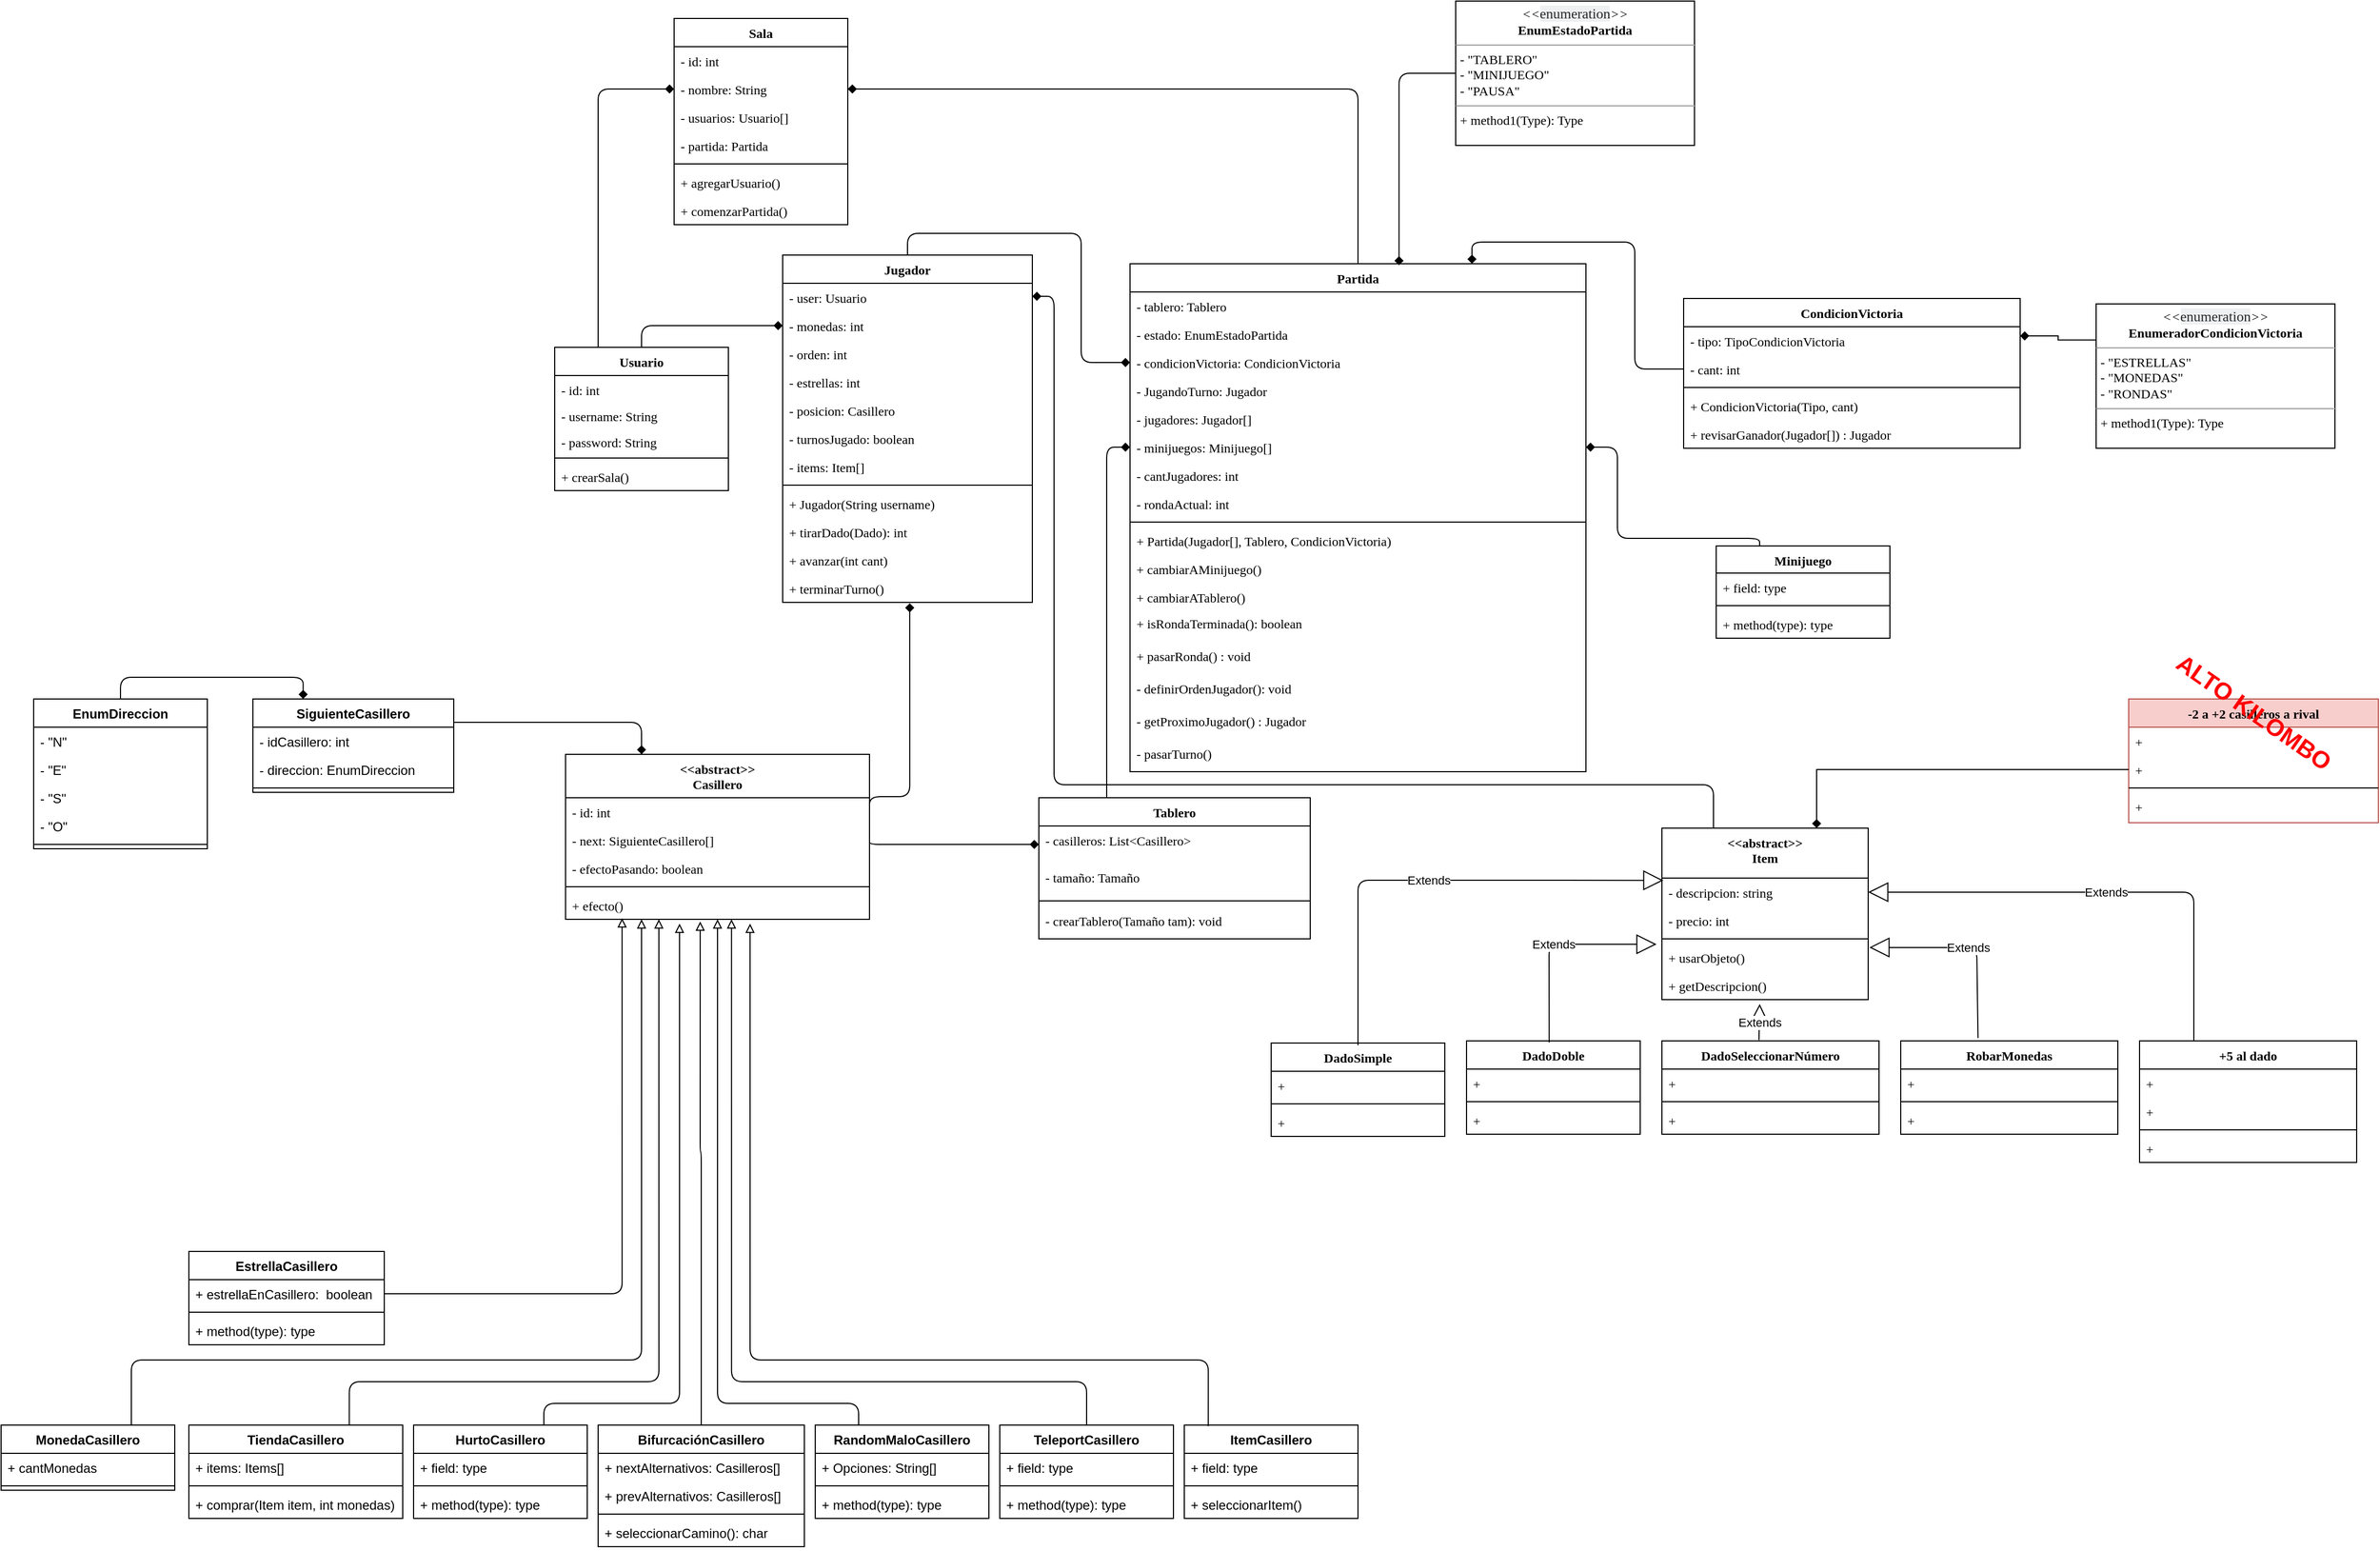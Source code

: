 <mxfile version="11.3.1" type="github" pages="1"><diagram name="Page-1" id="c4acf3e9-155e-7222-9cf6-157b1a14988f"><mxGraphModel dx="1847" dy="1667" grid="1" gridSize="10" guides="1" tooltips="1" connect="1" arrows="1" fold="1" page="1" pageScale="1" pageWidth="850" pageHeight="1100" background="#ffffff" math="0" shadow="0"><root><mxCell id="0"/><mxCell id="1" parent="0"/><mxCell id="59ivMKHbTsnTBATyZhBz-25" style="edgeStyle=orthogonalEdgeStyle;rounded=1;orthogonalLoop=1;jettySize=auto;html=1;exitX=0.25;exitY=0;exitDx=0;exitDy=0;entryX=0;entryY=0.5;entryDx=0;entryDy=0;startArrow=none;startFill=0;endArrow=diamond;endFill=1;fontFamily=Lucida Console;" parent="1" source="UISwAt4YMqUdB4dOmK9G-1" target="59ivMKHbTsnTBATyZhBz-18" edge="1"><mxGeometry relative="1" as="geometry"><Array as="points"><mxPoint x="269" y="-661"/></Array></mxGeometry></mxCell><mxCell id="UISwAt4YMqUdB4dOmK9G-1" value="Tablero" style="swimlane;fontStyle=1;align=center;verticalAlign=top;childLayout=stackLayout;horizontal=1;startSize=26;horizontalStack=0;resizeParent=1;resizeParentMax=0;resizeLast=0;collapsible=1;marginBottom=0;fontFamily=Lucida Console;" parent="1" vertex="1"><mxGeometry x="206" y="-338" width="250" height="130" as="geometry"/></mxCell><mxCell id="UISwAt4YMqUdB4dOmK9G-2" value="- casilleros: List&lt;Casillero&gt;" style="text;strokeColor=none;fillColor=none;align=left;verticalAlign=top;spacingLeft=4;spacingRight=4;overflow=hidden;rotatable=0;points=[[0,0.5],[1,0.5]];portConstraint=eastwest;fontFamily=Lucida Console;" parent="UISwAt4YMqUdB4dOmK9G-1" vertex="1"><mxGeometry y="26" width="250" height="34" as="geometry"/></mxCell><mxCell id="SCdBTIr2IO7kyBTr5p18-4" value="- tamaño: Tamaño" style="text;strokeColor=none;fillColor=none;align=left;verticalAlign=top;spacingLeft=4;spacingRight=4;overflow=hidden;rotatable=0;points=[[0,0.5],[1,0.5]];portConstraint=eastwest;fontFamily=Lucida Console;" parent="UISwAt4YMqUdB4dOmK9G-1" vertex="1"><mxGeometry y="60" width="250" height="30" as="geometry"/></mxCell><mxCell id="UISwAt4YMqUdB4dOmK9G-3" value="" style="line;strokeWidth=1;fillColor=none;align=left;verticalAlign=middle;spacingTop=-1;spacingLeft=3;spacingRight=3;rotatable=0;labelPosition=right;points=[];portConstraint=eastwest;fontFamily=Lucida Console;" parent="UISwAt4YMqUdB4dOmK9G-1" vertex="1"><mxGeometry y="90" width="250" height="10" as="geometry"/></mxCell><mxCell id="UISwAt4YMqUdB4dOmK9G-4" value="- crearTablero(Tamaño tam): void" style="text;strokeColor=none;fillColor=none;align=left;verticalAlign=top;spacingLeft=4;spacingRight=4;overflow=hidden;rotatable=0;points=[[0,0.5],[1,0.5]];portConstraint=eastwest;fontFamily=Lucida Console;" parent="UISwAt4YMqUdB4dOmK9G-1" vertex="1"><mxGeometry y="100" width="250" height="30" as="geometry"/></mxCell><mxCell id="59ivMKHbTsnTBATyZhBz-21" style="edgeStyle=orthogonalEdgeStyle;rounded=1;orthogonalLoop=1;jettySize=auto;html=1;exitX=0.5;exitY=0;exitDx=0;exitDy=0;entryX=0;entryY=0.5;entryDx=0;entryDy=0;startArrow=none;startFill=0;endArrow=diamond;endFill=1;fontFamily=Lucida Console;" parent="1" source="k8qd7nkti8jpO9gWt1fe-7" target="59ivMKHbTsnTBATyZhBz-15" edge="1"><mxGeometry relative="1" as="geometry"/></mxCell><mxCell id="k8qd7nkti8jpO9gWt1fe-7" value="Jugador" style="swimlane;fontStyle=1;align=center;verticalAlign=top;childLayout=stackLayout;horizontal=1;startSize=26;horizontalStack=0;resizeParent=1;resizeParentMax=0;resizeLast=0;collapsible=1;marginBottom=0;fontFamily=Lucida Console;" parent="1" vertex="1"><mxGeometry x="-30" y="-838" width="230" height="320" as="geometry"/></mxCell><mxCell id="SCdBTIr2IO7kyBTr5p18-31" value="- user: Usuario" style="text;strokeColor=none;fillColor=none;align=left;verticalAlign=top;spacingLeft=4;spacingRight=4;overflow=hidden;rotatable=0;points=[[0,0.5],[1,0.5]];portConstraint=eastwest;fontFamily=Lucida Console;" parent="k8qd7nkti8jpO9gWt1fe-7" vertex="1"><mxGeometry y="26" width="230" height="26" as="geometry"/></mxCell><mxCell id="k8qd7nkti8jpO9gWt1fe-11" value="- monedas: int&#10;" style="text;strokeColor=none;fillColor=none;align=left;verticalAlign=top;spacingLeft=4;spacingRight=4;overflow=hidden;rotatable=0;points=[[0,0.5],[1,0.5]];portConstraint=eastwest;fontFamily=Lucida Console;" parent="k8qd7nkti8jpO9gWt1fe-7" vertex="1"><mxGeometry y="52" width="230" height="26" as="geometry"/></mxCell><mxCell id="SCdBTIr2IO7kyBTr5p18-2" value="- orden: int" style="text;strokeColor=none;fillColor=none;align=left;verticalAlign=top;spacingLeft=4;spacingRight=4;overflow=hidden;rotatable=0;points=[[0,0.5],[1,0.5]];portConstraint=eastwest;fontFamily=Lucida Console;" parent="k8qd7nkti8jpO9gWt1fe-7" vertex="1"><mxGeometry y="78" width="230" height="26" as="geometry"/></mxCell><mxCell id="-R49KxKi6Ui51VYpmpSC-28" value="- estrellas: int" style="text;strokeColor=none;fillColor=none;align=left;verticalAlign=top;spacingLeft=4;spacingRight=4;overflow=hidden;rotatable=0;points=[[0,0.5],[1,0.5]];portConstraint=eastwest;fontFamily=Lucida Console;" parent="k8qd7nkti8jpO9gWt1fe-7" vertex="1"><mxGeometry y="104" width="230" height="26" as="geometry"/></mxCell><mxCell id="k8qd7nkti8jpO9gWt1fe-8" value="- posicion: Casillero&#10;" style="text;strokeColor=none;fillColor=none;align=left;verticalAlign=top;spacingLeft=4;spacingRight=4;overflow=hidden;rotatable=0;points=[[0,0.5],[1,0.5]];portConstraint=eastwest;fontFamily=Lucida Console;" parent="k8qd7nkti8jpO9gWt1fe-7" vertex="1"><mxGeometry y="130" width="230" height="26" as="geometry"/></mxCell><mxCell id="k8qd7nkti8jpO9gWt1fe-12" value="- turnosJugado: boolean" style="text;strokeColor=none;fillColor=none;align=left;verticalAlign=top;spacingLeft=4;spacingRight=4;overflow=hidden;rotatable=0;points=[[0,0.5],[1,0.5]];portConstraint=eastwest;fontFamily=Lucida Console;" parent="k8qd7nkti8jpO9gWt1fe-7" vertex="1"><mxGeometry y="156" width="230" height="26" as="geometry"/></mxCell><mxCell id="7sUFWrYbpWVVWiip-0sw-13" value="- items: Item[]" style="text;strokeColor=none;fillColor=none;align=left;verticalAlign=top;spacingLeft=4;spacingRight=4;overflow=hidden;rotatable=0;points=[[0,0.5],[1,0.5]];portConstraint=eastwest;fontFamily=Lucida Console;" parent="k8qd7nkti8jpO9gWt1fe-7" vertex="1"><mxGeometry y="182" width="230" height="26" as="geometry"/></mxCell><mxCell id="k8qd7nkti8jpO9gWt1fe-9" value="" style="line;strokeWidth=1;fillColor=none;align=left;verticalAlign=middle;spacingTop=-1;spacingLeft=3;spacingRight=3;rotatable=0;labelPosition=right;points=[];portConstraint=eastwest;fontFamily=Lucida Console;" parent="k8qd7nkti8jpO9gWt1fe-7" vertex="1"><mxGeometry y="208" width="230" height="8" as="geometry"/></mxCell><mxCell id="XaHXx-rC3GMA9kxHEIKX-52" value="+ Jugador(String username)" style="text;strokeColor=none;fillColor=none;align=left;verticalAlign=top;spacingLeft=4;spacingRight=4;overflow=hidden;rotatable=0;points=[[0,0.5],[1,0.5]];portConstraint=eastwest;fontFamily=Lucida Console;" parent="k8qd7nkti8jpO9gWt1fe-7" vertex="1"><mxGeometry y="216" width="230" height="26" as="geometry"/></mxCell><mxCell id="k8qd7nkti8jpO9gWt1fe-10" value="+ tirarDado(Dado): int" style="text;strokeColor=none;fillColor=none;align=left;verticalAlign=top;spacingLeft=4;spacingRight=4;overflow=hidden;rotatable=0;points=[[0,0.5],[1,0.5]];portConstraint=eastwest;fontFamily=Lucida Console;" parent="k8qd7nkti8jpO9gWt1fe-7" vertex="1"><mxGeometry y="242" width="230" height="26" as="geometry"/></mxCell><mxCell id="SCdBTIr2IO7kyBTr5p18-34" value="+ avanzar(int cant)" style="text;strokeColor=none;fillColor=none;align=left;verticalAlign=top;spacingLeft=4;spacingRight=4;overflow=hidden;rotatable=0;points=[[0,0.5],[1,0.5]];portConstraint=eastwest;fontFamily=Lucida Console;" parent="k8qd7nkti8jpO9gWt1fe-7" vertex="1"><mxGeometry y="268" width="230" height="26" as="geometry"/></mxCell><mxCell id="XaHXx-rC3GMA9kxHEIKX-64" value="+ terminarTurno()" style="text;strokeColor=none;fillColor=none;align=left;verticalAlign=top;spacingLeft=4;spacingRight=4;overflow=hidden;rotatable=0;points=[[0,0.5],[1,0.5]];portConstraint=eastwest;fontFamily=Lucida Console;" parent="k8qd7nkti8jpO9gWt1fe-7" vertex="1"><mxGeometry y="294" width="230" height="26" as="geometry"/></mxCell><mxCell id="NOaT4381prOP3Wp3srU9-16" style="rounded=1;orthogonalLoop=1;jettySize=auto;html=1;exitX=0.5;exitY=0;exitDx=0;exitDy=0;entryX=1;entryY=0.5;entryDx=0;entryDy=0;endArrow=diamond;endFill=1;edgeStyle=orthogonalEdgeStyle;" parent="1" source="k8qd7nkti8jpO9gWt1fe-14" target="NOaT4381prOP3Wp3srU9-7" edge="1"><mxGeometry relative="1" as="geometry"/></mxCell><mxCell id="k8qd7nkti8jpO9gWt1fe-14" value="Partida" style="swimlane;fontStyle=1;align=center;verticalAlign=top;childLayout=stackLayout;horizontal=1;startSize=26;horizontalStack=0;resizeParent=1;resizeParentMax=0;resizeLast=0;collapsible=1;marginBottom=0;fontFamily=Lucida Console;rounded=0;shadow=0;comic=0;glass=0;swimlaneLine=1;" parent="1" vertex="1"><mxGeometry x="290" y="-830" width="420" height="468" as="geometry"><mxRectangle x="290" y="-830" width="80" height="26" as="alternateBounds"/></mxGeometry></mxCell><mxCell id="59ivMKHbTsnTBATyZhBz-20" value="- tablero: Tablero" style="text;strokeColor=none;fillColor=none;align=left;verticalAlign=top;spacingLeft=4;spacingRight=4;overflow=hidden;rotatable=0;points=[[0,0.5],[1,0.5]];portConstraint=eastwest;fontFamily=Lucida Console;" parent="k8qd7nkti8jpO9gWt1fe-14" vertex="1"><mxGeometry y="26" width="420" height="26" as="geometry"/></mxCell><mxCell id="XaHXx-rC3GMA9kxHEIKX-57" value="- estado: EnumEstadoPartida" style="text;strokeColor=none;fillColor=none;align=left;verticalAlign=top;spacingLeft=4;spacingRight=4;overflow=hidden;rotatable=0;points=[[0,0.5],[1,0.5]];portConstraint=eastwest;fontFamily=Lucida Console;" parent="k8qd7nkti8jpO9gWt1fe-14" vertex="1"><mxGeometry y="52" width="420" height="26" as="geometry"/></mxCell><mxCell id="59ivMKHbTsnTBATyZhBz-15" value="- condicionVictoria: CondicionVictoria" style="text;strokeColor=none;fillColor=none;align=left;verticalAlign=top;spacingLeft=4;spacingRight=4;overflow=hidden;rotatable=0;points=[[0,0.5],[1,0.5]];portConstraint=eastwest;fontFamily=Lucida Console;" parent="k8qd7nkti8jpO9gWt1fe-14" vertex="1"><mxGeometry y="78" width="420" height="26" as="geometry"/></mxCell><mxCell id="XaHXx-rC3GMA9kxHEIKX-56" value="- JugandoTurno: Jugador" style="text;strokeColor=none;fillColor=none;align=left;verticalAlign=top;spacingLeft=4;spacingRight=4;overflow=hidden;rotatable=0;points=[[0,0.5],[1,0.5]];portConstraint=eastwest;fontFamily=Lucida Console;" parent="k8qd7nkti8jpO9gWt1fe-14" vertex="1"><mxGeometry y="104" width="420" height="26" as="geometry"/></mxCell><mxCell id="59ivMKHbTsnTBATyZhBz-6" value="- jugadores: Jugador[]" style="text;strokeColor=none;fillColor=none;align=left;verticalAlign=top;spacingLeft=4;spacingRight=4;overflow=hidden;rotatable=0;points=[[0,0.5],[1,0.5]];portConstraint=eastwest;fontFamily=Lucida Console;" parent="k8qd7nkti8jpO9gWt1fe-14" vertex="1"><mxGeometry y="130" width="420" height="26" as="geometry"/></mxCell><mxCell id="59ivMKHbTsnTBATyZhBz-18" value="- minijuegos: Minijuego[]" style="text;strokeColor=none;fillColor=none;align=left;verticalAlign=top;spacingLeft=4;spacingRight=4;overflow=hidden;rotatable=0;points=[[0,0.5],[1,0.5]];portConstraint=eastwest;fontFamily=Lucida Console;" parent="k8qd7nkti8jpO9gWt1fe-14" vertex="1"><mxGeometry y="156" width="420" height="26" as="geometry"/></mxCell><mxCell id="59ivMKHbTsnTBATyZhBz-4" value="- cantJugadores: int" style="text;strokeColor=none;fillColor=none;align=left;verticalAlign=top;spacingLeft=4;spacingRight=4;overflow=hidden;rotatable=0;points=[[0,0.5],[1,0.5]];portConstraint=eastwest;fontFamily=Lucida Console;" parent="k8qd7nkti8jpO9gWt1fe-14" vertex="1"><mxGeometry y="182" width="420" height="26" as="geometry"/></mxCell><mxCell id="59ivMKHbTsnTBATyZhBz-5" value="- rondaActual: int" style="text;strokeColor=none;fillColor=none;align=left;verticalAlign=top;spacingLeft=4;spacingRight=4;overflow=hidden;rotatable=0;points=[[0,0.5],[1,0.5]];portConstraint=eastwest;fontFamily=Lucida Console;" parent="k8qd7nkti8jpO9gWt1fe-14" vertex="1"><mxGeometry y="208" width="420" height="26" as="geometry"/></mxCell><mxCell id="k8qd7nkti8jpO9gWt1fe-16" value="" style="line;strokeWidth=1;fillColor=none;align=left;verticalAlign=middle;spacingTop=-1;spacingLeft=3;spacingRight=3;rotatable=0;labelPosition=right;points=[];portConstraint=eastwest;fontFamily=Lucida Console;" parent="k8qd7nkti8jpO9gWt1fe-14" vertex="1"><mxGeometry y="234" width="420" height="8" as="geometry"/></mxCell><mxCell id="XaHXx-rC3GMA9kxHEIKX-51" value="+ Partida(Jugador[], Tablero, CondicionVictoria)" style="text;strokeColor=none;fillColor=none;align=left;verticalAlign=top;spacingLeft=4;spacingRight=4;overflow=hidden;rotatable=0;points=[[0,0.5],[1,0.5]];portConstraint=eastwest;fontFamily=Lucida Console;" parent="k8qd7nkti8jpO9gWt1fe-14" vertex="1"><mxGeometry y="242" width="420" height="26" as="geometry"/></mxCell><mxCell id="NOaT4381prOP3Wp3srU9-18" value="+ cambiarAMinijuego()" style="text;strokeColor=none;fillColor=none;align=left;verticalAlign=top;spacingLeft=4;spacingRight=4;overflow=hidden;rotatable=0;points=[[0,0.5],[1,0.5]];portConstraint=eastwest;fontFamily=Lucida Console;" parent="k8qd7nkti8jpO9gWt1fe-14" vertex="1"><mxGeometry y="268" width="420" height="26" as="geometry"/></mxCell><mxCell id="NOaT4381prOP3Wp3srU9-19" value="+ cambiarATablero()&#10;" style="text;strokeColor=none;fillColor=none;align=left;verticalAlign=top;spacingLeft=4;spacingRight=4;overflow=hidden;rotatable=0;points=[[0,0.5],[1,0.5]];portConstraint=eastwest;fontFamily=Lucida Console;" parent="k8qd7nkti8jpO9gWt1fe-14" vertex="1"><mxGeometry y="294" width="420" height="24" as="geometry"/></mxCell><mxCell id="XaHXx-rC3GMA9kxHEIKX-66" value="+ isRondaTerminada(): boolean" style="text;strokeColor=none;fillColor=none;align=left;verticalAlign=top;spacingLeft=4;spacingRight=4;overflow=hidden;rotatable=0;points=[[0,0.5],[1,0.5]];portConstraint=eastwest;fontFamily=Lucida Console;" parent="k8qd7nkti8jpO9gWt1fe-14" vertex="1"><mxGeometry y="318" width="420" height="30" as="geometry"/></mxCell><mxCell id="SCdBTIr2IO7kyBTr5p18-1" value="+ pasarRonda() : void&#10;" style="text;strokeColor=none;fillColor=none;align=left;verticalAlign=top;spacingLeft=4;spacingRight=4;overflow=hidden;rotatable=0;points=[[0,0.5],[1,0.5]];portConstraint=eastwest;fontFamily=Lucida Console;" parent="k8qd7nkti8jpO9gWt1fe-14" vertex="1"><mxGeometry y="348" width="420" height="30" as="geometry"/></mxCell><mxCell id="7sUFWrYbpWVVWiip-0sw-3" value="- definirOrdenJugador(): void&#10;" style="text;strokeColor=none;fillColor=none;align=left;verticalAlign=top;spacingLeft=4;spacingRight=4;overflow=hidden;rotatable=0;points=[[0,0.5],[1,0.5]];portConstraint=eastwest;fontFamily=Lucida Console;" parent="k8qd7nkti8jpO9gWt1fe-14" vertex="1"><mxGeometry y="378" width="420" height="30" as="geometry"/></mxCell><mxCell id="XaHXx-rC3GMA9kxHEIKX-54" value="- getProximoJugador() : Jugador" style="text;strokeColor=none;fillColor=none;align=left;verticalAlign=top;spacingLeft=4;spacingRight=4;overflow=hidden;rotatable=0;points=[[0,0.5],[1,0.5]];portConstraint=eastwest;fontFamily=Lucida Console;" parent="k8qd7nkti8jpO9gWt1fe-14" vertex="1"><mxGeometry y="408" width="420" height="30" as="geometry"/></mxCell><mxCell id="XaHXx-rC3GMA9kxHEIKX-65" value="- pasarTurno()" style="text;strokeColor=none;fillColor=none;align=left;verticalAlign=top;spacingLeft=4;spacingRight=4;overflow=hidden;rotatable=0;points=[[0,0.5],[1,0.5]];portConstraint=eastwest;fontFamily=Lucida Console;" parent="k8qd7nkti8jpO9gWt1fe-14" vertex="1"><mxGeometry y="438" width="420" height="30" as="geometry"/></mxCell><mxCell id="k8qd7nkti8jpO9gWt1fe-22" value="DadoDoble" style="swimlane;fontStyle=1;align=center;verticalAlign=top;childLayout=stackLayout;horizontal=1;startSize=26;horizontalStack=0;resizeParent=1;resizeParentMax=0;resizeLast=0;collapsible=1;marginBottom=0;fontFamily=Lucida Console;" parent="1" vertex="1"><mxGeometry x="600" y="-114" width="160" height="86" as="geometry"/></mxCell><mxCell id="k8qd7nkti8jpO9gWt1fe-23" value="+" style="text;strokeColor=none;fillColor=none;align=left;verticalAlign=top;spacingLeft=4;spacingRight=4;overflow=hidden;rotatable=0;points=[[0,0.5],[1,0.5]];portConstraint=eastwest;fontFamily=Lucida Console;" parent="k8qd7nkti8jpO9gWt1fe-22" vertex="1"><mxGeometry y="26" width="160" height="26" as="geometry"/></mxCell><mxCell id="k8qd7nkti8jpO9gWt1fe-24" value="" style="line;strokeWidth=1;fillColor=none;align=left;verticalAlign=middle;spacingTop=-1;spacingLeft=3;spacingRight=3;rotatable=0;labelPosition=right;points=[];portConstraint=eastwest;fontFamily=Lucida Console;" parent="k8qd7nkti8jpO9gWt1fe-22" vertex="1"><mxGeometry y="52" width="160" height="8" as="geometry"/></mxCell><mxCell id="k8qd7nkti8jpO9gWt1fe-25" value="+" style="text;strokeColor=none;fillColor=none;align=left;verticalAlign=top;spacingLeft=4;spacingRight=4;overflow=hidden;rotatable=0;points=[[0,0.5],[1,0.5]];portConstraint=eastwest;fontFamily=Lucida Console;" parent="k8qd7nkti8jpO9gWt1fe-22" vertex="1"><mxGeometry y="60" width="160" height="26" as="geometry"/></mxCell><mxCell id="SCdBTIr2IO7kyBTr5p18-17" style="edgeStyle=orthogonalEdgeStyle;rounded=1;orthogonalLoop=1;jettySize=auto;html=1;exitX=0.25;exitY=0;exitDx=0;exitDy=0;endArrow=diamond;endFill=1;" parent="1" source="k8qd7nkti8jpO9gWt1fe-37" edge="1"><mxGeometry relative="1" as="geometry"><mxPoint x="200" y="-800" as="targetPoint"/><Array as="points"><mxPoint x="827" y="-350"/><mxPoint x="220" y="-350"/><mxPoint x="220" y="-800"/></Array></mxGeometry></mxCell><mxCell id="k8qd7nkti8jpO9gWt1fe-37" value="&lt;&lt;abstract&gt;&gt;&#10;Item" style="swimlane;fontStyle=1;align=center;verticalAlign=top;childLayout=stackLayout;horizontal=1;startSize=46;horizontalStack=0;resizeParent=1;resizeParentMax=0;resizeLast=0;collapsible=1;marginBottom=0;fontFamily=Lucida Console;" parent="1" vertex="1"><mxGeometry x="780" y="-310" width="190" height="158" as="geometry"/></mxCell><mxCell id="k8qd7nkti8jpO9gWt1fe-42" value="- descripcion: string" style="text;strokeColor=none;fillColor=none;align=left;verticalAlign=top;spacingLeft=4;spacingRight=4;overflow=hidden;rotatable=0;points=[[0,0.5],[1,0.5]];portConstraint=eastwest;fontFamily=Lucida Console;" parent="k8qd7nkti8jpO9gWt1fe-37" vertex="1"><mxGeometry y="46" width="190" height="26" as="geometry"/></mxCell><mxCell id="7sUFWrYbpWVVWiip-0sw-12" value="- precio: int&#10;" style="text;strokeColor=none;fillColor=none;align=left;verticalAlign=top;spacingLeft=4;spacingRight=4;overflow=hidden;rotatable=0;points=[[0,0.5],[1,0.5]];portConstraint=eastwest;fontFamily=Lucida Console;" parent="k8qd7nkti8jpO9gWt1fe-37" vertex="1"><mxGeometry y="72" width="190" height="26" as="geometry"/></mxCell><mxCell id="k8qd7nkti8jpO9gWt1fe-39" value="" style="line;strokeWidth=1;fillColor=none;align=left;verticalAlign=middle;spacingTop=-1;spacingLeft=3;spacingRight=3;rotatable=0;labelPosition=right;points=[];portConstraint=eastwest;fontFamily=Lucida Console;" parent="k8qd7nkti8jpO9gWt1fe-37" vertex="1"><mxGeometry y="98" width="190" height="8" as="geometry"/></mxCell><mxCell id="k8qd7nkti8jpO9gWt1fe-40" value="+ usarObjeto()" style="text;strokeColor=none;fillColor=none;align=left;verticalAlign=top;spacingLeft=4;spacingRight=4;overflow=hidden;rotatable=0;points=[[0,0.5],[1,0.5]];portConstraint=eastwest;fontFamily=Lucida Console;" parent="k8qd7nkti8jpO9gWt1fe-37" vertex="1"><mxGeometry y="106" width="190" height="26" as="geometry"/></mxCell><mxCell id="k8qd7nkti8jpO9gWt1fe-41" value="+ getDescripcion()" style="text;strokeColor=none;fillColor=none;align=left;verticalAlign=top;spacingLeft=4;spacingRight=4;overflow=hidden;rotatable=0;points=[[0,0.5],[1,0.5]];portConstraint=eastwest;fontFamily=Lucida Console;" parent="k8qd7nkti8jpO9gWt1fe-37" vertex="1"><mxGeometry y="132" width="190" height="26" as="geometry"/></mxCell><mxCell id="k8qd7nkti8jpO9gWt1fe-43" value="DadoSeleccionarNúmero" style="swimlane;fontStyle=1;align=center;verticalAlign=top;childLayout=stackLayout;horizontal=1;startSize=26;horizontalStack=0;resizeParent=1;resizeParentMax=0;resizeLast=0;collapsible=1;marginBottom=0;fontFamily=Lucida Console;" parent="1" vertex="1"><mxGeometry x="780" y="-114" width="200" height="86" as="geometry"/></mxCell><mxCell id="k8qd7nkti8jpO9gWt1fe-44" value="+" style="text;strokeColor=none;fillColor=none;align=left;verticalAlign=top;spacingLeft=4;spacingRight=4;overflow=hidden;rotatable=0;points=[[0,0.5],[1,0.5]];portConstraint=eastwest;fontFamily=Lucida Console;" parent="k8qd7nkti8jpO9gWt1fe-43" vertex="1"><mxGeometry y="26" width="200" height="26" as="geometry"/></mxCell><mxCell id="k8qd7nkti8jpO9gWt1fe-45" value="" style="line;strokeWidth=1;fillColor=none;align=left;verticalAlign=middle;spacingTop=-1;spacingLeft=3;spacingRight=3;rotatable=0;labelPosition=right;points=[];portConstraint=eastwest;fontFamily=Lucida Console;" parent="k8qd7nkti8jpO9gWt1fe-43" vertex="1"><mxGeometry y="52" width="200" height="8" as="geometry"/></mxCell><mxCell id="k8qd7nkti8jpO9gWt1fe-46" value="+" style="text;strokeColor=none;fillColor=none;align=left;verticalAlign=top;spacingLeft=4;spacingRight=4;overflow=hidden;rotatable=0;points=[[0,0.5],[1,0.5]];portConstraint=eastwest;fontFamily=Lucida Console;" parent="k8qd7nkti8jpO9gWt1fe-43" vertex="1"><mxGeometry y="60" width="200" height="26" as="geometry"/></mxCell><mxCell id="k8qd7nkti8jpO9gWt1fe-47" value="RobarMonedas" style="swimlane;fontStyle=1;align=center;verticalAlign=top;childLayout=stackLayout;horizontal=1;startSize=26;horizontalStack=0;resizeParent=1;resizeParentMax=0;resizeLast=0;collapsible=1;marginBottom=0;fontFamily=Lucida Console;" parent="1" vertex="1"><mxGeometry x="1000" y="-114" width="200" height="86" as="geometry"/></mxCell><mxCell id="k8qd7nkti8jpO9gWt1fe-48" value="+" style="text;strokeColor=none;fillColor=none;align=left;verticalAlign=top;spacingLeft=4;spacingRight=4;overflow=hidden;rotatable=0;points=[[0,0.5],[1,0.5]];portConstraint=eastwest;fontFamily=Lucida Console;" parent="k8qd7nkti8jpO9gWt1fe-47" vertex="1"><mxGeometry y="26" width="200" height="26" as="geometry"/></mxCell><mxCell id="k8qd7nkti8jpO9gWt1fe-49" value="" style="line;strokeWidth=1;fillColor=none;align=left;verticalAlign=middle;spacingTop=-1;spacingLeft=3;spacingRight=3;rotatable=0;labelPosition=right;points=[];portConstraint=eastwest;fontFamily=Lucida Console;" parent="k8qd7nkti8jpO9gWt1fe-47" vertex="1"><mxGeometry y="52" width="200" height="8" as="geometry"/></mxCell><mxCell id="k8qd7nkti8jpO9gWt1fe-50" value="+" style="text;strokeColor=none;fillColor=none;align=left;verticalAlign=top;spacingLeft=4;spacingRight=4;overflow=hidden;rotatable=0;points=[[0,0.5],[1,0.5]];portConstraint=eastwest;fontFamily=Lucida Console;" parent="k8qd7nkti8jpO9gWt1fe-47" vertex="1"><mxGeometry y="60" width="200" height="26" as="geometry"/></mxCell><mxCell id="59ivMKHbTsnTBATyZhBz-26" style="edgeStyle=orthogonalEdgeStyle;rounded=1;orthogonalLoop=1;jettySize=auto;html=1;exitX=0.5;exitY=0;exitDx=0;exitDy=0;entryX=0;entryY=0.5;entryDx=0;entryDy=0;startArrow=none;startFill=0;endArrow=diamond;endFill=1;fontFamily=Lucida Console;" parent="1" source="iO6MnTRIKXkWglGFPcSL-6" target="k8qd7nkti8jpO9gWt1fe-11" edge="1"><mxGeometry relative="1" as="geometry"/></mxCell><mxCell id="NOaT4381prOP3Wp3srU9-13" style="edgeStyle=orthogonalEdgeStyle;rounded=1;orthogonalLoop=1;jettySize=auto;html=1;exitX=0.25;exitY=0;exitDx=0;exitDy=0;entryX=0;entryY=0.5;entryDx=0;entryDy=0;endArrow=diamond;endFill=1;" parent="1" source="iO6MnTRIKXkWglGFPcSL-6" target="NOaT4381prOP3Wp3srU9-7" edge="1"><mxGeometry relative="1" as="geometry"/></mxCell><mxCell id="iO6MnTRIKXkWglGFPcSL-6" value="Usuario" style="swimlane;fontStyle=1;align=center;verticalAlign=top;childLayout=stackLayout;horizontal=1;startSize=26;horizontalStack=0;resizeParent=1;resizeParentMax=0;resizeLast=0;collapsible=1;marginBottom=0;fontFamily=Lucida Console;" parent="1" vertex="1"><mxGeometry x="-240" y="-753" width="160" height="132" as="geometry"/></mxCell><mxCell id="iO6MnTRIKXkWglGFPcSL-7" value="- id: int" style="text;strokeColor=none;fillColor=none;align=left;verticalAlign=top;spacingLeft=4;spacingRight=4;overflow=hidden;rotatable=0;points=[[0,0.5],[1,0.5]];portConstraint=eastwest;fontFamily=Lucida Console;" parent="iO6MnTRIKXkWglGFPcSL-6" vertex="1"><mxGeometry y="26" width="160" height="24" as="geometry"/></mxCell><mxCell id="59ivMKHbTsnTBATyZhBz-22" value="- username: String" style="text;strokeColor=none;fillColor=none;align=left;verticalAlign=top;spacingLeft=4;spacingRight=4;overflow=hidden;rotatable=0;points=[[0,0.5],[1,0.5]];portConstraint=eastwest;fontFamily=Lucida Console;" parent="iO6MnTRIKXkWglGFPcSL-6" vertex="1"><mxGeometry y="50" width="160" height="24" as="geometry"/></mxCell><mxCell id="59ivMKHbTsnTBATyZhBz-23" value="- password: String" style="text;strokeColor=none;fillColor=none;align=left;verticalAlign=top;spacingLeft=4;spacingRight=4;overflow=hidden;rotatable=0;points=[[0,0.5],[1,0.5]];portConstraint=eastwest;fontFamily=Lucida Console;" parent="iO6MnTRIKXkWglGFPcSL-6" vertex="1"><mxGeometry y="74" width="160" height="24" as="geometry"/></mxCell><mxCell id="iO6MnTRIKXkWglGFPcSL-8" value="" style="line;strokeWidth=1;fillColor=none;align=left;verticalAlign=middle;spacingTop=-1;spacingLeft=3;spacingRight=3;rotatable=0;labelPosition=right;points=[];portConstraint=eastwest;fontFamily=Lucida Console;" parent="iO6MnTRIKXkWglGFPcSL-6" vertex="1"><mxGeometry y="98" width="160" height="8" as="geometry"/></mxCell><mxCell id="iO6MnTRIKXkWglGFPcSL-9" value="+ crearSala()" style="text;strokeColor=none;fillColor=none;align=left;verticalAlign=top;spacingLeft=4;spacingRight=4;overflow=hidden;rotatable=0;points=[[0,0.5],[1,0.5]];portConstraint=eastwest;fontFamily=Lucida Console;" parent="iO6MnTRIKXkWglGFPcSL-6" vertex="1"><mxGeometry y="106" width="160" height="26" as="geometry"/></mxCell><mxCell id="59ivMKHbTsnTBATyZhBz-24" style="edgeStyle=orthogonalEdgeStyle;rounded=1;orthogonalLoop=1;jettySize=auto;html=1;exitX=0.25;exitY=0;exitDx=0;exitDy=0;entryX=1;entryY=0.5;entryDx=0;entryDy=0;startArrow=none;startFill=0;endArrow=diamond;endFill=1;fontFamily=Lucida Console;" parent="1" source="-R49KxKi6Ui51VYpmpSC-2" target="59ivMKHbTsnTBATyZhBz-18" edge="1"><mxGeometry relative="1" as="geometry"><Array as="points"><mxPoint x="870" y="-577"/><mxPoint x="739" y="-577"/><mxPoint x="739" y="-661"/></Array></mxGeometry></mxCell><mxCell id="-R49KxKi6Ui51VYpmpSC-2" value="Minijuego&#10;" style="swimlane;fontStyle=1;align=center;verticalAlign=top;childLayout=stackLayout;horizontal=1;startSize=25;horizontalStack=0;resizeParent=1;resizeParentMax=0;resizeLast=0;collapsible=1;marginBottom=0;fontFamily=Lucida Console;" parent="1" vertex="1"><mxGeometry x="830" y="-570" width="160" height="85" as="geometry"><mxRectangle x="500" y="-386" width="80" height="25" as="alternateBounds"/></mxGeometry></mxCell><mxCell id="-R49KxKi6Ui51VYpmpSC-3" value="+ field: type" style="text;strokeColor=none;fillColor=none;align=left;verticalAlign=top;spacingLeft=4;spacingRight=4;overflow=hidden;rotatable=0;points=[[0,0.5],[1,0.5]];portConstraint=eastwest;fontFamily=Lucida Console;" parent="-R49KxKi6Ui51VYpmpSC-2" vertex="1"><mxGeometry y="25" width="160" height="26" as="geometry"/></mxCell><mxCell id="-R49KxKi6Ui51VYpmpSC-4" value="" style="line;strokeWidth=1;fillColor=none;align=left;verticalAlign=middle;spacingTop=-1;spacingLeft=3;spacingRight=3;rotatable=0;labelPosition=right;points=[];portConstraint=eastwest;fontFamily=Lucida Console;" parent="-R49KxKi6Ui51VYpmpSC-2" vertex="1"><mxGeometry y="51" width="160" height="8" as="geometry"/></mxCell><mxCell id="-R49KxKi6Ui51VYpmpSC-5" value="+ method(type): type" style="text;strokeColor=none;fillColor=none;align=left;verticalAlign=top;spacingLeft=4;spacingRight=4;overflow=hidden;rotatable=0;points=[[0,0.5],[1,0.5]];portConstraint=eastwest;fontFamily=Lucida Console;" parent="-R49KxKi6Ui51VYpmpSC-2" vertex="1"><mxGeometry y="59" width="160" height="26" as="geometry"/></mxCell><mxCell id="59ivMKHbTsnTBATyZhBz-17" style="edgeStyle=orthogonalEdgeStyle;rounded=0;orthogonalLoop=1;jettySize=auto;html=1;exitX=0;exitY=0.25;exitDx=0;exitDy=0;entryX=1;entryY=0.25;entryDx=0;entryDy=0;startArrow=none;startFill=0;endArrow=diamond;endFill=1;fontFamily=Lucida Console;" parent="1" source="-R49KxKi6Ui51VYpmpSC-17" target="59ivMKHbTsnTBATyZhBz-7" edge="1"><mxGeometry relative="1" as="geometry"/></mxCell><mxCell id="-R49KxKi6Ui51VYpmpSC-17" value="&lt;p style=&quot;margin: 0px ; margin-top: 4px ; text-align: center&quot;&gt;&lt;i&gt;&amp;lt;&amp;lt;&lt;/i&gt;&lt;span style=&quot;color: rgb(36 , 39 , 41) ; font-size: 13px ; text-align: left ; background-color: rgb(239 , 240 , 241)&quot;&gt;enumeration&lt;/span&gt;&lt;i&gt;&amp;gt;&amp;gt;&lt;/i&gt;&lt;br&gt;&lt;b&gt;EnumeradorCondicionVictoria&lt;/b&gt;&lt;/p&gt;&lt;hr size=&quot;1&quot;&gt;&lt;p style=&quot;margin: 0px ; margin-left: 4px&quot;&gt;- &quot;ESTRELLAS&quot;&lt;/p&gt;&lt;p style=&quot;margin: 0px ; margin-left: 4px&quot;&gt;- &quot;MONEDAS&quot;&lt;/p&gt;&lt;p style=&quot;margin: 0px ; margin-left: 4px&quot;&gt;- &quot;RONDAS&quot;&lt;/p&gt;&lt;hr size=&quot;1&quot;&gt;&lt;p style=&quot;margin: 0px ; margin-left: 4px&quot;&gt;+ method1(Type): Type&lt;/p&gt;" style="verticalAlign=top;align=left;overflow=fill;fontSize=12;fontFamily=Lucida Console;html=1;" parent="1" vertex="1"><mxGeometry x="1180" y="-793" width="220" height="133" as="geometry"/></mxCell><mxCell id="-R49KxKi6Ui51VYpmpSC-58" value="&lt;&lt;abstract&gt;&gt;&#10;Casillero" style="swimlane;fontStyle=1;align=center;verticalAlign=top;childLayout=stackLayout;horizontal=1;startSize=40;horizontalStack=0;resizeParent=1;resizeParentMax=0;resizeLast=0;collapsible=1;marginBottom=0;fontFamily=Lucida Console;" parent="1" vertex="1"><mxGeometry x="-230" y="-378" width="280" height="152" as="geometry"/></mxCell><mxCell id="SCdBTIr2IO7kyBTr5p18-7" value="- id: int" style="text;strokeColor=none;fillColor=none;align=left;verticalAlign=top;spacingLeft=4;spacingRight=4;overflow=hidden;rotatable=0;points=[[0,0.5],[1,0.5]];portConstraint=eastwest;fontFamily=Lucida Console;" parent="-R49KxKi6Ui51VYpmpSC-58" vertex="1"><mxGeometry y="40" width="280" height="26" as="geometry"/></mxCell><mxCell id="NOaT4381prOP3Wp3srU9-17" value="- next: SiguienteCasillero[]" style="text;strokeColor=none;fillColor=none;align=left;verticalAlign=top;spacingLeft=4;spacingRight=4;overflow=hidden;rotatable=0;points=[[0,0.5],[1,0.5]];portConstraint=eastwest;fontFamily=Lucida Console;" parent="-R49KxKi6Ui51VYpmpSC-58" vertex="1"><mxGeometry y="66" width="280" height="26" as="geometry"/></mxCell><mxCell id="XaHXx-rC3GMA9kxHEIKX-41" value="- efectoPasando: boolean" style="text;strokeColor=none;fillColor=none;align=left;verticalAlign=top;spacingLeft=4;spacingRight=4;overflow=hidden;rotatable=0;points=[[0,0.5],[1,0.5]];portConstraint=eastwest;fontFamily=Lucida Console;" parent="-R49KxKi6Ui51VYpmpSC-58" vertex="1"><mxGeometry y="92" width="280" height="26" as="geometry"/></mxCell><mxCell id="-R49KxKi6Ui51VYpmpSC-66" value="" style="line;strokeWidth=1;fillColor=none;align=left;verticalAlign=middle;spacingTop=-1;spacingLeft=3;spacingRight=3;rotatable=0;labelPosition=right;points=[];portConstraint=eastwest;fontFamily=Lucida Console;" parent="-R49KxKi6Ui51VYpmpSC-58" vertex="1"><mxGeometry y="118" width="280" height="8" as="geometry"/></mxCell><mxCell id="-R49KxKi6Ui51VYpmpSC-65" value="+ efecto()" style="text;strokeColor=none;fillColor=none;align=left;verticalAlign=top;spacingLeft=4;spacingRight=4;overflow=hidden;rotatable=0;points=[[0,0.5],[1,0.5]];portConstraint=eastwest;fontFamily=Lucida Console;" parent="-R49KxKi6Ui51VYpmpSC-58" vertex="1"><mxGeometry y="126" width="280" height="26" as="geometry"/></mxCell><mxCell id="59ivMKHbTsnTBATyZhBz-2" style="edgeStyle=orthogonalEdgeStyle;rounded=1;orthogonalLoop=1;jettySize=auto;html=1;entryX=0;entryY=0.5;entryDx=0;entryDy=0;startArrow=none;startFill=0;endArrow=diamond;endFill=1;fontFamily=Lucida Console;exitX=1;exitY=0.5;exitDx=0;exitDy=0;" parent="1" source="NOaT4381prOP3Wp3srU9-17" target="UISwAt4YMqUdB4dOmK9G-2" edge="1"><mxGeometry relative="1" as="geometry"><mxPoint x="101" y="-361" as="sourcePoint"/><Array as="points"><mxPoint x="50" y="-295"/></Array></mxGeometry></mxCell><mxCell id="59ivMKHbTsnTBATyZhBz-7" value="CondicionVictoria" style="swimlane;fontStyle=1;align=center;verticalAlign=top;childLayout=stackLayout;horizontal=1;startSize=26;horizontalStack=0;resizeParent=1;resizeParentMax=0;resizeLast=0;collapsible=1;marginBottom=0;fontFamily=Lucida Console;" parent="1" vertex="1"><mxGeometry x="800" y="-798" width="310" height="138" as="geometry"/></mxCell><mxCell id="59ivMKHbTsnTBATyZhBz-8" value="- tipo: TipoCondicionVictoria" style="text;strokeColor=none;fillColor=none;align=left;verticalAlign=top;spacingLeft=4;spacingRight=4;overflow=hidden;rotatable=0;points=[[0,0.5],[1,0.5]];portConstraint=eastwest;fontFamily=Lucida Console;" parent="59ivMKHbTsnTBATyZhBz-7" vertex="1"><mxGeometry y="26" width="310" height="26" as="geometry"/></mxCell><mxCell id="59ivMKHbTsnTBATyZhBz-12" value="- cant: int" style="text;strokeColor=none;fillColor=none;align=left;verticalAlign=top;spacingLeft=4;spacingRight=4;overflow=hidden;rotatable=0;points=[[0,0.5],[1,0.5]];portConstraint=eastwest;fontFamily=Lucida Console;" parent="59ivMKHbTsnTBATyZhBz-7" vertex="1"><mxGeometry y="52" width="310" height="26" as="geometry"/></mxCell><mxCell id="59ivMKHbTsnTBATyZhBz-13" value="" style="line;strokeWidth=1;fillColor=none;align=left;verticalAlign=middle;spacingTop=-1;spacingLeft=3;spacingRight=3;rotatable=0;labelPosition=right;points=[];portConstraint=eastwest;fontFamily=Lucida Console;" parent="59ivMKHbTsnTBATyZhBz-7" vertex="1"><mxGeometry y="78" width="310" height="8" as="geometry"/></mxCell><mxCell id="59ivMKHbTsnTBATyZhBz-14" value="+ CondicionVictoria(Tipo, cant)" style="text;strokeColor=none;fillColor=none;align=left;verticalAlign=top;spacingLeft=4;spacingRight=4;overflow=hidden;rotatable=0;points=[[0,0.5],[1,0.5]];portConstraint=eastwest;fontFamily=Lucida Console;" parent="59ivMKHbTsnTBATyZhBz-7" vertex="1"><mxGeometry y="86" width="310" height="26" as="geometry"/></mxCell><mxCell id="XaHXx-rC3GMA9kxHEIKX-53" value="+ revisarGanador(Jugador[]) : Jugador" style="text;strokeColor=none;fillColor=none;align=left;verticalAlign=top;spacingLeft=4;spacingRight=4;overflow=hidden;rotatable=0;points=[[0,0.5],[1,0.5]];portConstraint=eastwest;fontFamily=Lucida Console;" parent="59ivMKHbTsnTBATyZhBz-7" vertex="1"><mxGeometry y="112" width="310" height="26" as="geometry"/></mxCell><mxCell id="59ivMKHbTsnTBATyZhBz-16" style="edgeStyle=orthogonalEdgeStyle;rounded=1;orthogonalLoop=1;jettySize=auto;html=1;exitX=0;exitY=0.5;exitDx=0;exitDy=0;startArrow=none;startFill=0;endArrow=diamond;endFill=1;entryX=0.75;entryY=0;entryDx=0;entryDy=0;fontFamily=Lucida Console;" parent="1" source="59ivMKHbTsnTBATyZhBz-12" target="k8qd7nkti8jpO9gWt1fe-14" edge="1"><mxGeometry relative="1" as="geometry"><mxPoint x="630" y="-790" as="targetPoint"/></mxGeometry></mxCell><mxCell id="NOaT4381prOP3Wp3srU9-5" value="Sala" style="swimlane;fontStyle=1;align=center;verticalAlign=top;childLayout=stackLayout;horizontal=1;startSize=26;horizontalStack=0;resizeParent=1;resizeParentMax=0;resizeLast=0;collapsible=1;marginBottom=0;fontFamily=Lucida Console;" parent="1" vertex="1"><mxGeometry x="-130" y="-1056" width="160" height="190" as="geometry"/></mxCell><mxCell id="NOaT4381prOP3Wp3srU9-6" value="- id: int" style="text;strokeColor=none;fillColor=none;align=left;verticalAlign=top;spacingLeft=4;spacingRight=4;overflow=hidden;rotatable=0;points=[[0,0.5],[1,0.5]];portConstraint=eastwest;fontFamily=Lucida Console;" parent="NOaT4381prOP3Wp3srU9-5" vertex="1"><mxGeometry y="26" width="160" height="26" as="geometry"/></mxCell><mxCell id="NOaT4381prOP3Wp3srU9-7" value="- nombre: String" style="text;strokeColor=none;fillColor=none;align=left;verticalAlign=top;spacingLeft=4;spacingRight=4;overflow=hidden;rotatable=0;points=[[0,0.5],[1,0.5]];portConstraint=eastwest;fontFamily=Lucida Console;" parent="NOaT4381prOP3Wp3srU9-5" vertex="1"><mxGeometry y="52" width="160" height="26" as="geometry"/></mxCell><mxCell id="NOaT4381prOP3Wp3srU9-8" value="- usuarios: Usuario[]" style="text;strokeColor=none;fillColor=none;align=left;verticalAlign=top;spacingLeft=4;spacingRight=4;overflow=hidden;rotatable=0;points=[[0,0.5],[1,0.5]];portConstraint=eastwest;fontFamily=Lucida Console;" parent="NOaT4381prOP3Wp3srU9-5" vertex="1"><mxGeometry y="78" width="160" height="26" as="geometry"/></mxCell><mxCell id="NOaT4381prOP3Wp3srU9-14" value="- partida: Partida" style="text;strokeColor=none;fillColor=none;align=left;verticalAlign=top;spacingLeft=4;spacingRight=4;overflow=hidden;rotatable=0;points=[[0,0.5],[1,0.5]];portConstraint=eastwest;fontFamily=Lucida Console;" parent="NOaT4381prOP3Wp3srU9-5" vertex="1"><mxGeometry y="104" width="160" height="26" as="geometry"/></mxCell><mxCell id="NOaT4381prOP3Wp3srU9-10" value="" style="line;strokeWidth=1;fillColor=none;align=left;verticalAlign=middle;spacingTop=-1;spacingLeft=3;spacingRight=3;rotatable=0;labelPosition=right;points=[];portConstraint=eastwest;fontFamily=Lucida Console;" parent="NOaT4381prOP3Wp3srU9-5" vertex="1"><mxGeometry y="130" width="160" height="8" as="geometry"/></mxCell><mxCell id="NOaT4381prOP3Wp3srU9-11" value="+ agregarUsuario()" style="text;strokeColor=none;fillColor=none;align=left;verticalAlign=top;spacingLeft=4;spacingRight=4;overflow=hidden;rotatable=0;points=[[0,0.5],[1,0.5]];portConstraint=eastwest;fontFamily=Lucida Console;" parent="NOaT4381prOP3Wp3srU9-5" vertex="1"><mxGeometry y="138" width="160" height="26" as="geometry"/></mxCell><mxCell id="SCdBTIr2IO7kyBTr5p18-32" value="+ comenzarPartida()" style="text;strokeColor=none;fillColor=none;align=left;verticalAlign=top;spacingLeft=4;spacingRight=4;overflow=hidden;rotatable=0;points=[[0,0.5],[1,0.5]];portConstraint=eastwest;fontFamily=Lucida Console;" parent="NOaT4381prOP3Wp3srU9-5" vertex="1"><mxGeometry y="164" width="160" height="26" as="geometry"/></mxCell><mxCell id="7sUFWrYbpWVVWiip-0sw-8" value="Extends" style="endArrow=block;endSize=16;endFill=0;html=1;exitX=0.476;exitY=0.018;exitDx=0;exitDy=0;exitPerimeter=0;" parent="1" source="k8qd7nkti8jpO9gWt1fe-22" edge="1"><mxGeometry width="160" relative="1" as="geometry"><mxPoint x="650" y="-203" as="sourcePoint"/><mxPoint x="775" y="-203" as="targetPoint"/><Array as="points"><mxPoint x="676" y="-203"/></Array></mxGeometry></mxCell><mxCell id="7sUFWrYbpWVVWiip-0sw-9" value="Extends" style="endArrow=block;endSize=16;endFill=0;html=1;entryX=0.474;entryY=1.154;entryDx=0;entryDy=0;entryPerimeter=0;exitX=0.447;exitY=-0.009;exitDx=0;exitDy=0;exitPerimeter=0;" parent="1" source="k8qd7nkti8jpO9gWt1fe-43" target="k8qd7nkti8jpO9gWt1fe-41" edge="1"><mxGeometry width="160" relative="1" as="geometry"><mxPoint x="870" y="-120" as="sourcePoint"/><mxPoint x="950" y="-140" as="targetPoint"/></mxGeometry></mxCell><mxCell id="7sUFWrYbpWVVWiip-0sw-10" value="Extends" style="endArrow=block;endSize=16;endFill=0;html=1;entryX=1.006;entryY=0.153;entryDx=0;entryDy=0;entryPerimeter=0;exitX=0.356;exitY=-0.03;exitDx=0;exitDy=0;exitPerimeter=0;" parent="1" source="k8qd7nkti8jpO9gWt1fe-47" target="k8qd7nkti8jpO9gWt1fe-40" edge="1"><mxGeometry width="160" relative="1" as="geometry"><mxPoint x="1020" y="-140" as="sourcePoint"/><mxPoint x="1180" y="-140" as="targetPoint"/><Array as="points"><mxPoint x="1070" y="-200"/></Array></mxGeometry></mxCell><mxCell id="SCdBTIr2IO7kyBTr5p18-18" value="+5 al dado" style="swimlane;fontStyle=1;align=center;verticalAlign=top;childLayout=stackLayout;horizontal=1;startSize=26;horizontalStack=0;resizeParent=1;resizeParentMax=0;resizeLast=0;collapsible=1;marginBottom=0;fontFamily=Lucida Console;" parent="1" vertex="1"><mxGeometry x="1220" y="-114" width="200" height="112" as="geometry"/></mxCell><mxCell id="SCdBTIr2IO7kyBTr5p18-19" value="+" style="text;strokeColor=none;fillColor=none;align=left;verticalAlign=top;spacingLeft=4;spacingRight=4;overflow=hidden;rotatable=0;points=[[0,0.5],[1,0.5]];portConstraint=eastwest;fontFamily=Lucida Console;" parent="SCdBTIr2IO7kyBTr5p18-18" vertex="1"><mxGeometry y="26" width="200" height="26" as="geometry"/></mxCell><mxCell id="7sUFWrYbpWVVWiip-0sw-11" value="+" style="text;strokeColor=none;fillColor=none;align=left;verticalAlign=top;spacingLeft=4;spacingRight=4;overflow=hidden;rotatable=0;points=[[0,0.5],[1,0.5]];portConstraint=eastwest;fontFamily=Lucida Console;" parent="SCdBTIr2IO7kyBTr5p18-18" vertex="1"><mxGeometry y="52" width="200" height="26" as="geometry"/></mxCell><mxCell id="SCdBTIr2IO7kyBTr5p18-20" value="" style="line;strokeWidth=1;fillColor=none;align=left;verticalAlign=middle;spacingTop=-1;spacingLeft=3;spacingRight=3;rotatable=0;labelPosition=right;points=[];portConstraint=eastwest;fontFamily=Lucida Console;" parent="SCdBTIr2IO7kyBTr5p18-18" vertex="1"><mxGeometry y="78" width="200" height="8" as="geometry"/></mxCell><mxCell id="SCdBTIr2IO7kyBTr5p18-21" value="+" style="text;strokeColor=none;fillColor=none;align=left;verticalAlign=top;spacingLeft=4;spacingRight=4;overflow=hidden;rotatable=0;points=[[0,0.5],[1,0.5]];portConstraint=eastwest;fontFamily=Lucida Console;" parent="SCdBTIr2IO7kyBTr5p18-18" vertex="1"><mxGeometry y="86" width="200" height="26" as="geometry"/></mxCell><mxCell id="SCdBTIr2IO7kyBTr5p18-22" value="Extends" style="endArrow=block;endSize=16;endFill=0;html=1;entryX=1;entryY=0.5;entryDx=0;entryDy=0;exitX=0.25;exitY=0;exitDx=0;exitDy=0;" parent="1" source="SCdBTIr2IO7kyBTr5p18-18" target="k8qd7nkti8jpO9gWt1fe-42" edge="1"><mxGeometry width="160" relative="1" as="geometry"><mxPoint x="1264.7" y="-160.58" as="sourcePoint"/><mxPoint x="1135.42" y="-243.996" as="targetPoint"/><Array as="points"><mxPoint x="1270" y="-251"/></Array></mxGeometry></mxCell><mxCell id="SCdBTIr2IO7kyBTr5p18-23" value="-2 a +2 casilleros a rival" style="swimlane;fontStyle=1;align=center;verticalAlign=top;childLayout=stackLayout;horizontal=1;startSize=26;horizontalStack=0;resizeParent=1;resizeParentMax=0;resizeLast=0;collapsible=1;marginBottom=0;fontFamily=Lucida Console;fillColor=#f8cecc;strokeColor=#b85450;" parent="1" vertex="1"><mxGeometry x="1210" y="-429" width="230" height="114" as="geometry"/></mxCell><mxCell id="SCdBTIr2IO7kyBTr5p18-24" value="+" style="text;align=left;verticalAlign=top;spacingLeft=4;spacingRight=4;overflow=hidden;rotatable=0;points=[[0,0.5],[1,0.5]];portConstraint=eastwest;fontFamily=Lucida Console;" parent="SCdBTIr2IO7kyBTr5p18-23" vertex="1"><mxGeometry y="26" width="230" height="26" as="geometry"/></mxCell><mxCell id="SCdBTIr2IO7kyBTr5p18-25" value="+" style="text;align=left;verticalAlign=top;spacingLeft=4;spacingRight=4;overflow=hidden;rotatable=0;points=[[0,0.5],[1,0.5]];portConstraint=eastwest;fontFamily=Lucida Console;" parent="SCdBTIr2IO7kyBTr5p18-23" vertex="1"><mxGeometry y="52" width="230" height="26" as="geometry"/></mxCell><mxCell id="SCdBTIr2IO7kyBTr5p18-26" value="" style="line;strokeWidth=1;align=left;verticalAlign=middle;spacingTop=-1;spacingLeft=3;spacingRight=3;rotatable=0;labelPosition=right;points=[];portConstraint=eastwest;fontFamily=Lucida Console;" parent="SCdBTIr2IO7kyBTr5p18-23" vertex="1"><mxGeometry y="78" width="230" height="8" as="geometry"/></mxCell><mxCell id="SCdBTIr2IO7kyBTr5p18-27" value="+" style="text;align=left;verticalAlign=top;spacingLeft=4;spacingRight=4;overflow=hidden;rotatable=0;points=[[0,0.5],[1,0.5]];portConstraint=eastwest;fontFamily=Lucida Console;" parent="SCdBTIr2IO7kyBTr5p18-23" vertex="1"><mxGeometry y="86" width="230" height="28" as="geometry"/></mxCell><mxCell id="SCdBTIr2IO7kyBTr5p18-28" style="edgeStyle=orthogonalEdgeStyle;rounded=0;orthogonalLoop=1;jettySize=auto;html=1;exitX=0;exitY=0.5;exitDx=0;exitDy=0;entryX=0.75;entryY=0;entryDx=0;entryDy=0;endArrow=diamond;endFill=1;" parent="1" source="SCdBTIr2IO7kyBTr5p18-25" target="k8qd7nkti8jpO9gWt1fe-37" edge="1"><mxGeometry relative="1" as="geometry"/></mxCell><mxCell id="SCdBTIr2IO7kyBTr5p18-35" style="edgeStyle=orthogonalEdgeStyle;rounded=1;orthogonalLoop=1;jettySize=auto;html=1;exitX=1;exitY=0.5;exitDx=0;exitDy=0;endArrow=diamond;endFill=1;entryX=0.509;entryY=1.031;entryDx=0;entryDy=0;entryPerimeter=0;" parent="1" source="SCdBTIr2IO7kyBTr5p18-7" target="XaHXx-rC3GMA9kxHEIKX-64" edge="1"><mxGeometry relative="1" as="geometry"><Array as="points"><mxPoint x="50" y="-339"/><mxPoint x="87" y="-339"/></Array><mxPoint x="87" y="-510" as="targetPoint"/></mxGeometry></mxCell><mxCell id="XaHXx-rC3GMA9kxHEIKX-3" value="MonedaCasillero" style="swimlane;fontStyle=1;align=center;verticalAlign=top;childLayout=stackLayout;horizontal=1;startSize=26;horizontalStack=0;resizeParent=1;resizeParentMax=0;resizeLast=0;collapsible=1;marginBottom=0;" parent="1" vertex="1"><mxGeometry x="-750" y="240" width="160" height="60" as="geometry"/></mxCell><mxCell id="XaHXx-rC3GMA9kxHEIKX-4" value="+ cantMonedas" style="text;strokeColor=none;fillColor=none;align=left;verticalAlign=top;spacingLeft=4;spacingRight=4;overflow=hidden;rotatable=0;points=[[0,0.5],[1,0.5]];portConstraint=eastwest;" parent="XaHXx-rC3GMA9kxHEIKX-3" vertex="1"><mxGeometry y="26" width="160" height="26" as="geometry"/></mxCell><mxCell id="XaHXx-rC3GMA9kxHEIKX-5" value="" style="line;strokeWidth=1;fillColor=none;align=left;verticalAlign=middle;spacingTop=-1;spacingLeft=3;spacingRight=3;rotatable=0;labelPosition=right;points=[];portConstraint=eastwest;" parent="XaHXx-rC3GMA9kxHEIKX-3" vertex="1"><mxGeometry y="52" width="160" height="8" as="geometry"/></mxCell><mxCell id="XaHXx-rC3GMA9kxHEIKX-7" value="ItemCasillero" style="swimlane;fontStyle=1;align=center;verticalAlign=top;childLayout=stackLayout;horizontal=1;startSize=26;horizontalStack=0;resizeParent=1;resizeParentMax=0;resizeLast=0;collapsible=1;marginBottom=0;" parent="1" vertex="1"><mxGeometry x="340" y="240" width="160" height="86" as="geometry"/></mxCell><mxCell id="XaHXx-rC3GMA9kxHEIKX-8" value="+ field: type" style="text;strokeColor=none;fillColor=none;align=left;verticalAlign=top;spacingLeft=4;spacingRight=4;overflow=hidden;rotatable=0;points=[[0,0.5],[1,0.5]];portConstraint=eastwest;" parent="XaHXx-rC3GMA9kxHEIKX-7" vertex="1"><mxGeometry y="26" width="160" height="26" as="geometry"/></mxCell><mxCell id="XaHXx-rC3GMA9kxHEIKX-9" value="" style="line;strokeWidth=1;fillColor=none;align=left;verticalAlign=middle;spacingTop=-1;spacingLeft=3;spacingRight=3;rotatable=0;labelPosition=right;points=[];portConstraint=eastwest;" parent="XaHXx-rC3GMA9kxHEIKX-7" vertex="1"><mxGeometry y="52" width="160" height="8" as="geometry"/></mxCell><mxCell id="XaHXx-rC3GMA9kxHEIKX-10" value="+ seleccionarItem()" style="text;strokeColor=none;fillColor=none;align=left;verticalAlign=top;spacingLeft=4;spacingRight=4;overflow=hidden;rotatable=0;points=[[0,0.5],[1,0.5]];portConstraint=eastwest;" parent="XaHXx-rC3GMA9kxHEIKX-7" vertex="1"><mxGeometry y="60" width="160" height="26" as="geometry"/></mxCell><mxCell id="XaHXx-rC3GMA9kxHEIKX-11" value="TiendaCasillero" style="swimlane;fontStyle=1;align=center;verticalAlign=top;childLayout=stackLayout;horizontal=1;startSize=26;horizontalStack=0;resizeParent=1;resizeParentMax=0;resizeLast=0;collapsible=1;marginBottom=0;" parent="1" vertex="1"><mxGeometry x="-577" y="240" width="197" height="86" as="geometry"/></mxCell><mxCell id="XaHXx-rC3GMA9kxHEIKX-12" value="+ items: Items[]" style="text;strokeColor=none;fillColor=none;align=left;verticalAlign=top;spacingLeft=4;spacingRight=4;overflow=hidden;rotatable=0;points=[[0,0.5],[1,0.5]];portConstraint=eastwest;" parent="XaHXx-rC3GMA9kxHEIKX-11" vertex="1"><mxGeometry y="26" width="197" height="26" as="geometry"/></mxCell><mxCell id="XaHXx-rC3GMA9kxHEIKX-13" value="" style="line;strokeWidth=1;fillColor=none;align=left;verticalAlign=middle;spacingTop=-1;spacingLeft=3;spacingRight=3;rotatable=0;labelPosition=right;points=[];portConstraint=eastwest;" parent="XaHXx-rC3GMA9kxHEIKX-11" vertex="1"><mxGeometry y="52" width="197" height="8" as="geometry"/></mxCell><mxCell id="XaHXx-rC3GMA9kxHEIKX-14" value="+ comprar(Item item, int monedas)" style="text;strokeColor=none;fillColor=none;align=left;verticalAlign=top;spacingLeft=4;spacingRight=4;overflow=hidden;rotatable=0;points=[[0,0.5],[1,0.5]];portConstraint=eastwest;" parent="XaHXx-rC3GMA9kxHEIKX-11" vertex="1"><mxGeometry y="60" width="197" height="26" as="geometry"/></mxCell><mxCell id="XaHXx-rC3GMA9kxHEIKX-48" style="edgeStyle=orthogonalEdgeStyle;rounded=1;orthogonalLoop=1;jettySize=auto;html=1;exitX=0.5;exitY=0;exitDx=0;exitDy=0;entryX=0.443;entryY=1.077;entryDx=0;entryDy=0;entryPerimeter=0;endArrow=block;endFill=0;" parent="1" source="XaHXx-rC3GMA9kxHEIKX-15" target="-R49KxKi6Ui51VYpmpSC-65" edge="1"><mxGeometry relative="1" as="geometry"><Array as="points"><mxPoint x="-105" y="-12"/><mxPoint x="-106" y="-12"/></Array></mxGeometry></mxCell><mxCell id="XaHXx-rC3GMA9kxHEIKX-15" value="BifurcaciónCasillero" style="swimlane;fontStyle=1;align=center;verticalAlign=top;childLayout=stackLayout;horizontal=1;startSize=26;horizontalStack=0;resizeParent=1;resizeParentMax=0;resizeLast=0;collapsible=1;marginBottom=0;" parent="1" vertex="1"><mxGeometry x="-200" y="240" width="190" height="112" as="geometry"/></mxCell><mxCell id="XaHXx-rC3GMA9kxHEIKX-16" value="+ nextAlternativos: Casilleros[]" style="text;strokeColor=none;fillColor=none;align=left;verticalAlign=top;spacingLeft=4;spacingRight=4;overflow=hidden;rotatable=0;points=[[0,0.5],[1,0.5]];portConstraint=eastwest;" parent="XaHXx-rC3GMA9kxHEIKX-15" vertex="1"><mxGeometry y="26" width="190" height="26" as="geometry"/></mxCell><mxCell id="XaHXx-rC3GMA9kxHEIKX-20" value="+ prevAlternativos: Casilleros[]" style="text;strokeColor=none;fillColor=none;align=left;verticalAlign=top;spacingLeft=4;spacingRight=4;overflow=hidden;rotatable=0;points=[[0,0.5],[1,0.5]];portConstraint=eastwest;" parent="XaHXx-rC3GMA9kxHEIKX-15" vertex="1"><mxGeometry y="52" width="190" height="26" as="geometry"/></mxCell><mxCell id="XaHXx-rC3GMA9kxHEIKX-17" value="" style="line;strokeWidth=1;fillColor=none;align=left;verticalAlign=middle;spacingTop=-1;spacingLeft=3;spacingRight=3;rotatable=0;labelPosition=right;points=[];portConstraint=eastwest;" parent="XaHXx-rC3GMA9kxHEIKX-15" vertex="1"><mxGeometry y="78" width="190" height="8" as="geometry"/></mxCell><mxCell id="XaHXx-rC3GMA9kxHEIKX-18" value="+ seleccionarCamino(): char" style="text;strokeColor=none;fillColor=none;align=left;verticalAlign=top;spacingLeft=4;spacingRight=4;overflow=hidden;rotatable=0;points=[[0,0.5],[1,0.5]];portConstraint=eastwest;" parent="XaHXx-rC3GMA9kxHEIKX-15" vertex="1"><mxGeometry y="86" width="190" height="26" as="geometry"/></mxCell><mxCell id="XaHXx-rC3GMA9kxHEIKX-21" value="EstrellaCasillero" style="swimlane;fontStyle=1;align=center;verticalAlign=top;childLayout=stackLayout;horizontal=1;startSize=26;horizontalStack=0;resizeParent=1;resizeParentMax=0;resizeLast=0;collapsible=1;marginBottom=0;" parent="1" vertex="1"><mxGeometry x="-577" y="80" width="180" height="86" as="geometry"/></mxCell><mxCell id="XaHXx-rC3GMA9kxHEIKX-22" value="+ estrellaEnCasillero:  boolean" style="text;strokeColor=none;fillColor=none;align=left;verticalAlign=top;spacingLeft=4;spacingRight=4;overflow=hidden;rotatable=0;points=[[0,0.5],[1,0.5]];portConstraint=eastwest;" parent="XaHXx-rC3GMA9kxHEIKX-21" vertex="1"><mxGeometry y="26" width="180" height="26" as="geometry"/></mxCell><mxCell id="XaHXx-rC3GMA9kxHEIKX-23" value="" style="line;strokeWidth=1;fillColor=none;align=left;verticalAlign=middle;spacingTop=-1;spacingLeft=3;spacingRight=3;rotatable=0;labelPosition=right;points=[];portConstraint=eastwest;" parent="XaHXx-rC3GMA9kxHEIKX-21" vertex="1"><mxGeometry y="52" width="180" height="8" as="geometry"/></mxCell><mxCell id="XaHXx-rC3GMA9kxHEIKX-24" value="+ method(type): type" style="text;strokeColor=none;fillColor=none;align=left;verticalAlign=top;spacingLeft=4;spacingRight=4;overflow=hidden;rotatable=0;points=[[0,0.5],[1,0.5]];portConstraint=eastwest;" parent="XaHXx-rC3GMA9kxHEIKX-21" vertex="1"><mxGeometry y="60" width="180" height="26" as="geometry"/></mxCell><mxCell id="XaHXx-rC3GMA9kxHEIKX-50" style="edgeStyle=orthogonalEdgeStyle;rounded=1;orthogonalLoop=1;jettySize=auto;html=1;exitX=0.75;exitY=0;exitDx=0;exitDy=0;endArrow=block;endFill=0;entryX=0.375;entryY=1.154;entryDx=0;entryDy=0;entryPerimeter=0;" parent="1" source="XaHXx-rC3GMA9kxHEIKX-25" target="-R49KxKi6Ui51VYpmpSC-65" edge="1"><mxGeometry relative="1" as="geometry"><mxPoint x="-170" y="-170" as="targetPoint"/><Array as="points"><mxPoint x="-250" y="220"/><mxPoint x="-125" y="220"/></Array></mxGeometry></mxCell><mxCell id="XaHXx-rC3GMA9kxHEIKX-25" value="HurtoCasillero" style="swimlane;fontStyle=1;align=center;verticalAlign=top;childLayout=stackLayout;horizontal=1;startSize=26;horizontalStack=0;resizeParent=1;resizeParentMax=0;resizeLast=0;collapsible=1;marginBottom=0;" parent="1" vertex="1"><mxGeometry x="-370" y="240" width="160" height="86" as="geometry"/></mxCell><mxCell id="XaHXx-rC3GMA9kxHEIKX-26" value="+ field: type" style="text;strokeColor=none;fillColor=none;align=left;verticalAlign=top;spacingLeft=4;spacingRight=4;overflow=hidden;rotatable=0;points=[[0,0.5],[1,0.5]];portConstraint=eastwest;" parent="XaHXx-rC3GMA9kxHEIKX-25" vertex="1"><mxGeometry y="26" width="160" height="26" as="geometry"/></mxCell><mxCell id="XaHXx-rC3GMA9kxHEIKX-27" value="" style="line;strokeWidth=1;fillColor=none;align=left;verticalAlign=middle;spacingTop=-1;spacingLeft=3;spacingRight=3;rotatable=0;labelPosition=right;points=[];portConstraint=eastwest;" parent="XaHXx-rC3GMA9kxHEIKX-25" vertex="1"><mxGeometry y="52" width="160" height="8" as="geometry"/></mxCell><mxCell id="XaHXx-rC3GMA9kxHEIKX-28" value="+ method(type): type" style="text;strokeColor=none;fillColor=none;align=left;verticalAlign=top;spacingLeft=4;spacingRight=4;overflow=hidden;rotatable=0;points=[[0,0.5],[1,0.5]];portConstraint=eastwest;" parent="XaHXx-rC3GMA9kxHEIKX-25" vertex="1"><mxGeometry y="60" width="160" height="26" as="geometry"/></mxCell><mxCell id="XaHXx-rC3GMA9kxHEIKX-47" style="edgeStyle=orthogonalEdgeStyle;rounded=1;orthogonalLoop=1;jettySize=auto;html=1;exitX=0.5;exitY=0;exitDx=0;exitDy=0;entryX=0.546;entryY=1;entryDx=0;entryDy=0;endArrow=block;endFill=0;entryPerimeter=0;" parent="1" source="XaHXx-rC3GMA9kxHEIKX-29" target="-R49KxKi6Ui51VYpmpSC-65" edge="1"><mxGeometry relative="1" as="geometry"><Array as="points"><mxPoint x="250" y="200"/><mxPoint x="-77" y="200"/></Array></mxGeometry></mxCell><mxCell id="XaHXx-rC3GMA9kxHEIKX-29" value="TeleportCasillero" style="swimlane;fontStyle=1;align=center;verticalAlign=top;childLayout=stackLayout;horizontal=1;startSize=26;horizontalStack=0;resizeParent=1;resizeParentMax=0;resizeLast=0;collapsible=1;marginBottom=0;" parent="1" vertex="1"><mxGeometry x="170" y="240" width="160" height="86" as="geometry"/></mxCell><mxCell id="XaHXx-rC3GMA9kxHEIKX-30" value="+ field: type" style="text;strokeColor=none;fillColor=none;align=left;verticalAlign=top;spacingLeft=4;spacingRight=4;overflow=hidden;rotatable=0;points=[[0,0.5],[1,0.5]];portConstraint=eastwest;" parent="XaHXx-rC3GMA9kxHEIKX-29" vertex="1"><mxGeometry y="26" width="160" height="26" as="geometry"/></mxCell><mxCell id="XaHXx-rC3GMA9kxHEIKX-31" value="" style="line;strokeWidth=1;fillColor=none;align=left;verticalAlign=middle;spacingTop=-1;spacingLeft=3;spacingRight=3;rotatable=0;labelPosition=right;points=[];portConstraint=eastwest;" parent="XaHXx-rC3GMA9kxHEIKX-29" vertex="1"><mxGeometry y="52" width="160" height="8" as="geometry"/></mxCell><mxCell id="XaHXx-rC3GMA9kxHEIKX-32" value="+ method(type): type" style="text;strokeColor=none;fillColor=none;align=left;verticalAlign=top;spacingLeft=4;spacingRight=4;overflow=hidden;rotatable=0;points=[[0,0.5],[1,0.5]];portConstraint=eastwest;" parent="XaHXx-rC3GMA9kxHEIKX-29" vertex="1"><mxGeometry y="60" width="160" height="26" as="geometry"/></mxCell><mxCell id="XaHXx-rC3GMA9kxHEIKX-33" value="RandomMaloCasillero" style="swimlane;fontStyle=1;align=center;verticalAlign=top;childLayout=stackLayout;horizontal=1;startSize=26;horizontalStack=0;resizeParent=1;resizeParentMax=0;resizeLast=0;collapsible=1;marginBottom=0;" parent="1" vertex="1"><mxGeometry y="240" width="160" height="86" as="geometry"/></mxCell><mxCell id="XaHXx-rC3GMA9kxHEIKX-34" value="+ Opciones: String[]" style="text;strokeColor=none;fillColor=none;align=left;verticalAlign=top;spacingLeft=4;spacingRight=4;overflow=hidden;rotatable=0;points=[[0,0.5],[1,0.5]];portConstraint=eastwest;" parent="XaHXx-rC3GMA9kxHEIKX-33" vertex="1"><mxGeometry y="26" width="160" height="26" as="geometry"/></mxCell><mxCell id="XaHXx-rC3GMA9kxHEIKX-35" value="" style="line;strokeWidth=1;fillColor=none;align=left;verticalAlign=middle;spacingTop=-1;spacingLeft=3;spacingRight=3;rotatable=0;labelPosition=right;points=[];portConstraint=eastwest;" parent="XaHXx-rC3GMA9kxHEIKX-33" vertex="1"><mxGeometry y="52" width="160" height="8" as="geometry"/></mxCell><mxCell id="XaHXx-rC3GMA9kxHEIKX-36" value="+ method(type): type" style="text;strokeColor=none;fillColor=none;align=left;verticalAlign=top;spacingLeft=4;spacingRight=4;overflow=hidden;rotatable=0;points=[[0,0.5],[1,0.5]];portConstraint=eastwest;" parent="XaHXx-rC3GMA9kxHEIKX-33" vertex="1"><mxGeometry y="60" width="160" height="26" as="geometry"/></mxCell><mxCell id="XaHXx-rC3GMA9kxHEIKX-42" style="edgeStyle=orthogonalEdgeStyle;rounded=1;orthogonalLoop=1;jettySize=auto;html=1;exitX=1;exitY=0.5;exitDx=0;exitDy=0;endArrow=block;endFill=0;entryX=0.186;entryY=0.962;entryDx=0;entryDy=0;entryPerimeter=0;" parent="1" source="XaHXx-rC3GMA9kxHEIKX-22" target="-R49KxKi6Ui51VYpmpSC-65" edge="1"><mxGeometry relative="1" as="geometry"><Array as="points"><mxPoint x="-178" y="119"/></Array><mxPoint x="-200" y="-130" as="targetPoint"/></mxGeometry></mxCell><mxCell id="XaHXx-rC3GMA9kxHEIKX-43" style="edgeStyle=orthogonalEdgeStyle;rounded=1;orthogonalLoop=1;jettySize=auto;html=1;exitX=0.75;exitY=0;exitDx=0;exitDy=0;endArrow=block;endFill=0;entryX=0.25;entryY=1;entryDx=0;entryDy=0;" parent="1" source="XaHXx-rC3GMA9kxHEIKX-3" target="-R49KxKi6Ui51VYpmpSC-58" edge="1"><mxGeometry relative="1" as="geometry"><mxPoint x="-250" y="-150" as="targetPoint"/><Array as="points"><mxPoint x="-630" y="180"/><mxPoint x="-160" y="180"/></Array></mxGeometry></mxCell><mxCell id="XaHXx-rC3GMA9kxHEIKX-44" style="edgeStyle=orthogonalEdgeStyle;rounded=1;orthogonalLoop=1;jettySize=auto;html=1;exitX=0.138;exitY=0.012;exitDx=0;exitDy=0;endArrow=block;endFill=0;exitPerimeter=0;entryX=0.607;entryY=1.154;entryDx=0;entryDy=0;entryPerimeter=0;" parent="1" source="XaHXx-rC3GMA9kxHEIKX-7" target="-R49KxKi6Ui51VYpmpSC-65" edge="1"><mxGeometry relative="1" as="geometry"><mxPoint x="-50" y="-140" as="targetPoint"/><Array as="points"><mxPoint x="362" y="180"/><mxPoint x="-60" y="180"/></Array></mxGeometry></mxCell><mxCell id="XaHXx-rC3GMA9kxHEIKX-45" style="edgeStyle=orthogonalEdgeStyle;rounded=1;orthogonalLoop=1;jettySize=auto;html=1;exitX=0.75;exitY=0;exitDx=0;exitDy=0;entryX=0.307;entryY=1;entryDx=0;entryDy=0;endArrow=block;endFill=0;entryPerimeter=0;" parent="1" source="XaHXx-rC3GMA9kxHEIKX-11" target="-R49KxKi6Ui51VYpmpSC-65" edge="1"><mxGeometry relative="1" as="geometry"><Array as="points"><mxPoint x="-429" y="200"/><mxPoint x="-144" y="200"/></Array></mxGeometry></mxCell><mxCell id="XaHXx-rC3GMA9kxHEIKX-49" style="edgeStyle=orthogonalEdgeStyle;rounded=1;orthogonalLoop=1;jettySize=auto;html=1;exitX=0.25;exitY=0;exitDx=0;exitDy=0;entryX=0.5;entryY=1;entryDx=0;entryDy=0;endArrow=block;endFill=0;" parent="1" source="XaHXx-rC3GMA9kxHEIKX-33" target="-R49KxKi6Ui51VYpmpSC-58" edge="1"><mxGeometry relative="1" as="geometry"><Array as="points"><mxPoint x="40" y="220"/><mxPoint x="-90" y="220"/></Array></mxGeometry></mxCell><mxCell id="XaHXx-rC3GMA9kxHEIKX-63" style="edgeStyle=orthogonalEdgeStyle;rounded=1;orthogonalLoop=1;jettySize=auto;html=1;exitX=0;exitY=0.5;exitDx=0;exitDy=0;entryX=0.59;entryY=0.003;entryDx=0;entryDy=0;entryPerimeter=0;endArrow=diamond;endFill=1;" parent="1" source="XaHXx-rC3GMA9kxHEIKX-62" target="k8qd7nkti8jpO9gWt1fe-14" edge="1"><mxGeometry relative="1" as="geometry"/></mxCell><mxCell id="XaHXx-rC3GMA9kxHEIKX-62" value="&lt;p style=&quot;margin: 0px ; margin-top: 4px ; text-align: center&quot;&gt;&lt;i&gt;&amp;lt;&amp;lt;&lt;/i&gt;&lt;span style=&quot;color: rgb(36 , 39 , 41) ; font-size: 13px ; text-align: left ; background-color: rgb(239 , 240 , 241)&quot;&gt;enumeration&lt;/span&gt;&lt;i&gt;&amp;gt;&amp;gt;&lt;/i&gt;&lt;br&gt;&lt;b&gt;EnumEstadoPartida&lt;/b&gt;&lt;/p&gt;&lt;hr size=&quot;1&quot;&gt;&lt;p style=&quot;margin: 0px ; margin-left: 4px&quot;&gt;- &quot;TABLERO&quot;&lt;br&gt;&lt;/p&gt;&lt;p style=&quot;margin: 0px ; margin-left: 4px&quot;&gt;- &quot;MINIJUEGO&quot;&lt;/p&gt;&lt;p style=&quot;margin: 0px ; margin-left: 4px&quot;&gt;- &quot;PAUSA&quot;&lt;/p&gt;&lt;hr size=&quot;1&quot;&gt;&lt;p style=&quot;margin: 0px ; margin-left: 4px&quot;&gt;+ method1(Type): Type&lt;/p&gt;" style="verticalAlign=top;align=left;overflow=fill;fontSize=12;fontFamily=Lucida Console;html=1;" parent="1" vertex="1"><mxGeometry x="590" y="-1072" width="220" height="133" as="geometry"/></mxCell><mxCell id="vClm3g7V_GokQ3RiyuNo-20" style="edgeStyle=orthogonalEdgeStyle;rounded=1;orthogonalLoop=1;jettySize=auto;html=1;exitX=1;exitY=0.25;exitDx=0;exitDy=0;entryX=0.25;entryY=0;entryDx=0;entryDy=0;endArrow=diamond;endFill=1;" parent="1" source="vClm3g7V_GokQ3RiyuNo-7" target="-R49KxKi6Ui51VYpmpSC-58" edge="1"><mxGeometry relative="1" as="geometry"/></mxCell><mxCell id="vClm3g7V_GokQ3RiyuNo-7" value="SiguienteCasillero" style="swimlane;fontStyle=1;align=center;verticalAlign=top;childLayout=stackLayout;horizontal=1;startSize=26;horizontalStack=0;resizeParent=1;resizeParentMax=0;resizeLast=0;collapsible=1;marginBottom=0;" parent="1" vertex="1"><mxGeometry x="-518" y="-429" width="185" height="86" as="geometry"/></mxCell><mxCell id="vClm3g7V_GokQ3RiyuNo-8" value="- idCasillero: int" style="text;strokeColor=none;fillColor=none;align=left;verticalAlign=top;spacingLeft=4;spacingRight=4;overflow=hidden;rotatable=0;points=[[0,0.5],[1,0.5]];portConstraint=eastwest;" parent="vClm3g7V_GokQ3RiyuNo-7" vertex="1"><mxGeometry y="26" width="185" height="26" as="geometry"/></mxCell><mxCell id="vClm3g7V_GokQ3RiyuNo-11" value="- direccion: EnumDireccion" style="text;strokeColor=none;fillColor=none;align=left;verticalAlign=top;spacingLeft=4;spacingRight=4;overflow=hidden;rotatable=0;points=[[0,0.5],[1,0.5]];portConstraint=eastwest;" parent="vClm3g7V_GokQ3RiyuNo-7" vertex="1"><mxGeometry y="52" width="185" height="26" as="geometry"/></mxCell><mxCell id="vClm3g7V_GokQ3RiyuNo-9" value="" style="line;strokeWidth=1;fillColor=none;align=left;verticalAlign=middle;spacingTop=-1;spacingLeft=3;spacingRight=3;rotatable=0;labelPosition=right;points=[];portConstraint=eastwest;" parent="vClm3g7V_GokQ3RiyuNo-7" vertex="1"><mxGeometry y="78" width="185" height="8" as="geometry"/></mxCell><mxCell id="vClm3g7V_GokQ3RiyuNo-19" style="edgeStyle=orthogonalEdgeStyle;rounded=1;orthogonalLoop=1;jettySize=auto;html=1;exitX=0.5;exitY=0;exitDx=0;exitDy=0;entryX=0.25;entryY=0;entryDx=0;entryDy=0;endArrow=diamond;endFill=1;" parent="1" source="vClm3g7V_GokQ3RiyuNo-12" target="vClm3g7V_GokQ3RiyuNo-7" edge="1"><mxGeometry relative="1" as="geometry"/></mxCell><mxCell id="vClm3g7V_GokQ3RiyuNo-12" value="EnumDireccion" style="swimlane;fontStyle=1;align=center;verticalAlign=top;childLayout=stackLayout;horizontal=1;startSize=26;horizontalStack=0;resizeParent=1;resizeParentMax=0;resizeLast=0;collapsible=1;marginBottom=0;" parent="1" vertex="1"><mxGeometry x="-720" y="-429" width="160" height="138" as="geometry"/></mxCell><mxCell id="vClm3g7V_GokQ3RiyuNo-13" value="- &quot;N&quot;" style="text;strokeColor=none;fillColor=none;align=left;verticalAlign=top;spacingLeft=4;spacingRight=4;overflow=hidden;rotatable=0;points=[[0,0.5],[1,0.5]];portConstraint=eastwest;" parent="vClm3g7V_GokQ3RiyuNo-12" vertex="1"><mxGeometry y="26" width="160" height="26" as="geometry"/></mxCell><mxCell id="vClm3g7V_GokQ3RiyuNo-17" value="- &quot;E&quot;" style="text;strokeColor=none;fillColor=none;align=left;verticalAlign=top;spacingLeft=4;spacingRight=4;overflow=hidden;rotatable=0;points=[[0,0.5],[1,0.5]];portConstraint=eastwest;" parent="vClm3g7V_GokQ3RiyuNo-12" vertex="1"><mxGeometry y="52" width="160" height="26" as="geometry"/></mxCell><mxCell id="vClm3g7V_GokQ3RiyuNo-16" value="- &quot;S&quot;" style="text;strokeColor=none;fillColor=none;align=left;verticalAlign=top;spacingLeft=4;spacingRight=4;overflow=hidden;rotatable=0;points=[[0,0.5],[1,0.5]];portConstraint=eastwest;" parent="vClm3g7V_GokQ3RiyuNo-12" vertex="1"><mxGeometry y="78" width="160" height="26" as="geometry"/></mxCell><mxCell id="vClm3g7V_GokQ3RiyuNo-18" value="- &quot;O&quot;" style="text;strokeColor=none;fillColor=none;align=left;verticalAlign=top;spacingLeft=4;spacingRight=4;overflow=hidden;rotatable=0;points=[[0,0.5],[1,0.5]];portConstraint=eastwest;" parent="vClm3g7V_GokQ3RiyuNo-12" vertex="1"><mxGeometry y="104" width="160" height="26" as="geometry"/></mxCell><mxCell id="vClm3g7V_GokQ3RiyuNo-14" value="" style="line;strokeWidth=1;fillColor=none;align=left;verticalAlign=middle;spacingTop=-1;spacingLeft=3;spacingRight=3;rotatable=0;labelPosition=right;points=[];portConstraint=eastwest;" parent="vClm3g7V_GokQ3RiyuNo-12" vertex="1"><mxGeometry y="130" width="160" height="8" as="geometry"/></mxCell><mxCell id="vClm3g7V_GokQ3RiyuNo-22" value="&lt;font style=&quot;font-size: 22px&quot; color=&quot;#FF0000&quot;&gt;ALTO KILOMBO&lt;/font&gt;" style="text;html=1;strokeColor=none;fillColor=none;align=center;verticalAlign=middle;whiteSpace=wrap;rounded=0;rotation=35;fontStyle=1" parent="1" vertex="1"><mxGeometry x="1210" y="-452" width="230" height="72" as="geometry"/></mxCell><mxCell id="Timgvyau3srO0JIQrLaq-1" value="DadoSimple" style="swimlane;fontStyle=1;align=center;verticalAlign=top;childLayout=stackLayout;horizontal=1;startSize=26;horizontalStack=0;resizeParent=1;resizeParentMax=0;resizeLast=0;collapsible=1;marginBottom=0;fontFamily=Lucida Console;" parent="1" vertex="1"><mxGeometry x="420" y="-112" width="160" height="86" as="geometry"/></mxCell><mxCell id="Timgvyau3srO0JIQrLaq-2" value="+" style="text;strokeColor=none;fillColor=none;align=left;verticalAlign=top;spacingLeft=4;spacingRight=4;overflow=hidden;rotatable=0;points=[[0,0.5],[1,0.5]];portConstraint=eastwest;fontFamily=Lucida Console;" parent="Timgvyau3srO0JIQrLaq-1" vertex="1"><mxGeometry y="26" width="160" height="26" as="geometry"/></mxCell><mxCell id="Timgvyau3srO0JIQrLaq-3" value="" style="line;strokeWidth=1;fillColor=none;align=left;verticalAlign=middle;spacingTop=-1;spacingLeft=3;spacingRight=3;rotatable=0;labelPosition=right;points=[];portConstraint=eastwest;fontFamily=Lucida Console;" parent="Timgvyau3srO0JIQrLaq-1" vertex="1"><mxGeometry y="52" width="160" height="8" as="geometry"/></mxCell><mxCell id="Timgvyau3srO0JIQrLaq-4" value="+" style="text;strokeColor=none;fillColor=none;align=left;verticalAlign=top;spacingLeft=4;spacingRight=4;overflow=hidden;rotatable=0;points=[[0,0.5],[1,0.5]];portConstraint=eastwest;fontFamily=Lucida Console;" parent="Timgvyau3srO0JIQrLaq-1" vertex="1"><mxGeometry y="60" width="160" height="26" as="geometry"/></mxCell><mxCell id="Timgvyau3srO0JIQrLaq-5" value="Extends" style="endArrow=block;endSize=16;endFill=0;html=1;entryX=0.007;entryY=0.082;entryDx=0;entryDy=0;entryPerimeter=0;" parent="1" target="k8qd7nkti8jpO9gWt1fe-42" edge="1"><mxGeometry width="160" relative="1" as="geometry"><mxPoint x="500" y="-110" as="sourcePoint"/><mxPoint x="785" y="-193.0" as="targetPoint"/><Array as="points"><mxPoint x="500" y="-262"/><mxPoint x="680" y="-262"/></Array></mxGeometry></mxCell></root></mxGraphModel></diagram></mxfile>